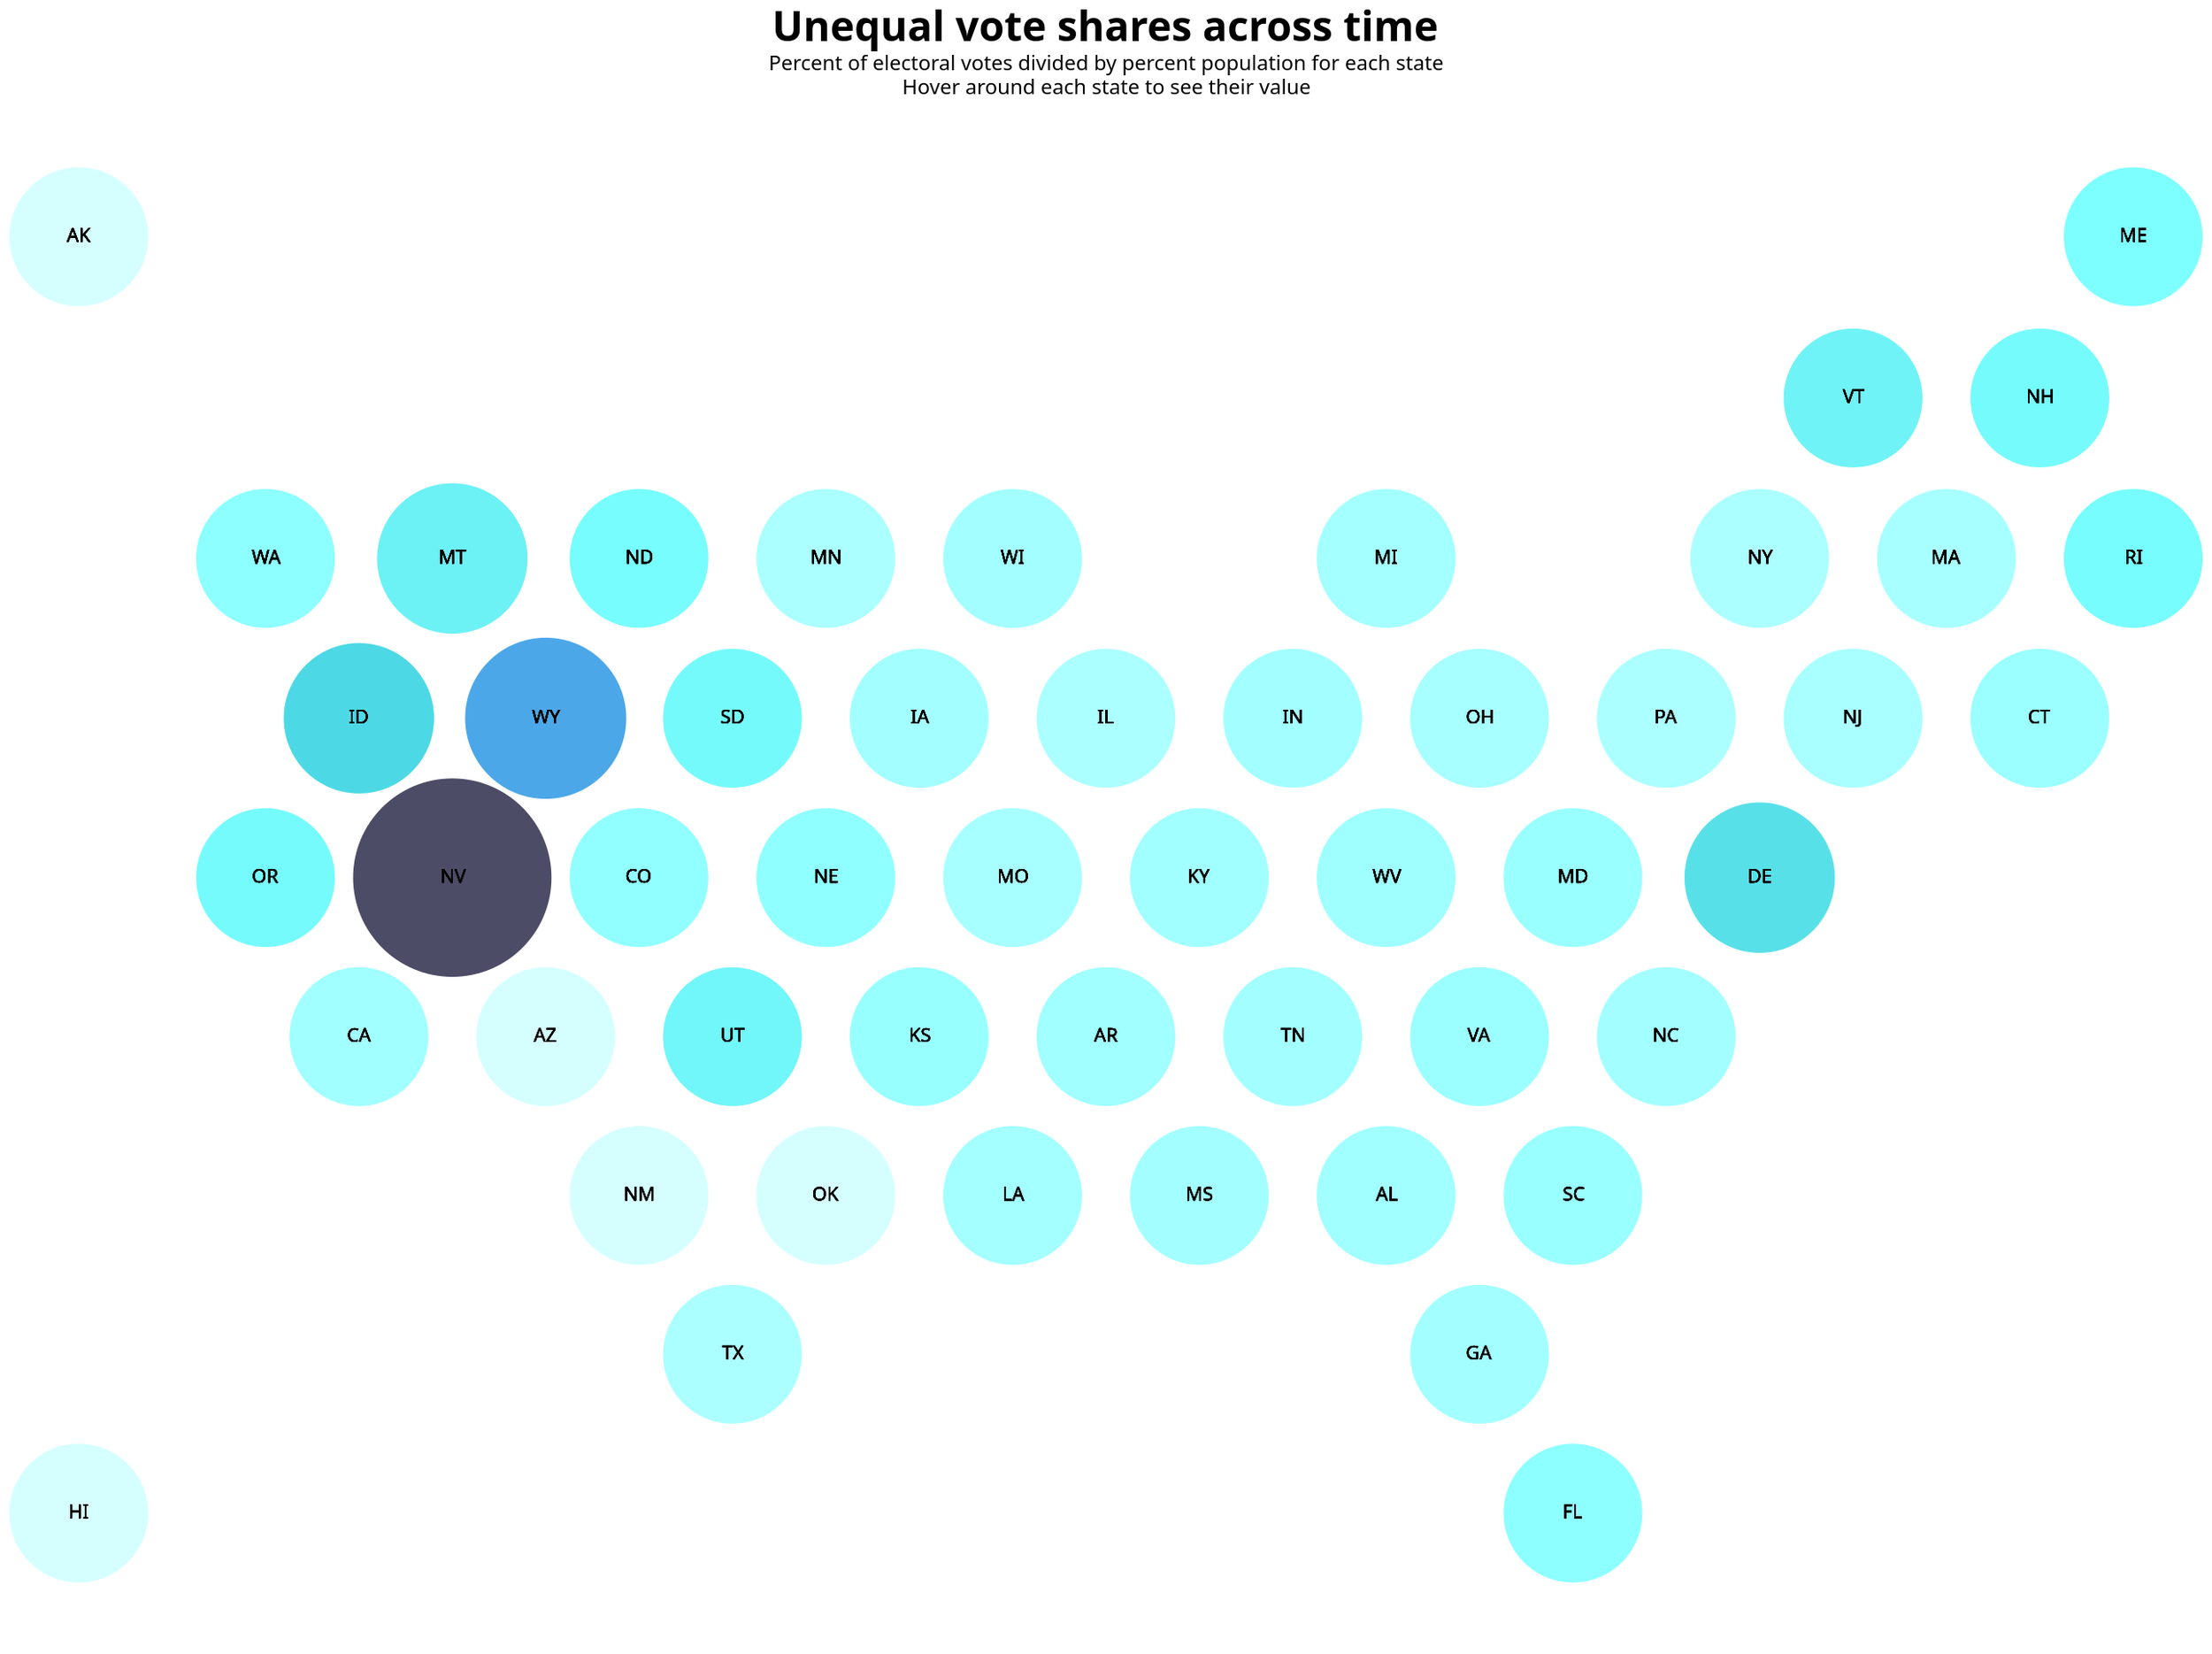 {
  "$schema": "https://vega.github.io/schema/vega/v5.json",
  "background": "white",
  "padding": 5,
  "width": 1200,
  "height": 900,
  "title": {
    "text": [
      "Unequal vote shares across time"
    ],
    "fontSize": 24,
    "subtitle": [
      "Percent of electoral votes divided by percent population for each state",
      "Hover around each state to see their value"
    ],
    "frame": "group"
  },
  "style": "cell",
  "data": [
    {
      "name": "Choose_store",
      "values": [
        {
          "unit": "layer_0",
          "fields": [
            {
              "type": "E",
              "field": "year"
            }
          ],
          "values": [
            1900
          ]
        }
      ]
    },
    {
      "name": "data-d8bdb51ec45351b155af748a57fe92d6",
      "values": [
        {
          "State": "Alabama",
          "state_code": "AL",
          "year": 1900,
          "electoral votes": 11,
          "population": 1828697,
          "Electoral votes per 100K": 0.602,
          "%-electoral-votes": 2.460850111856823,
          "%-population": 2.408190785596659,
          "votes-population": 1.02,
          "State_Abbr": "AL",
          "centroid_lon": 15.000000000000002,
          "centroid_lat": 0.6499999999985311
        },
        {
          "State": "Alabama",
          "state_code": "AL",
          "year": 1920,
          "electoral votes": 12,
          "population": 2348174,
          "Electoral votes per 100K": 0.511,
          "%-electoral-votes": 2.2598870056497176,
          "%-population": 2.223566047976852,
          "votes-population": 1.02,
          "State_Abbr": "AL",
          "centroid_lon": 15.000000000000002,
          "centroid_lat": 0.6499999999985311
        },
        {
          "State": "Alabama",
          "state_code": "AL",
          "year": 1940,
          "electoral votes": 11,
          "population": 2832961,
          "Electoral votes per 100K": 0.388,
          "%-electoral-votes": 2.0715630885122414,
          "%-population": 2.149415198515452,
          "votes-population": 0.96,
          "State_Abbr": "AL",
          "centroid_lon": 15.000000000000002,
          "centroid_lat": 0.6499999999985311
        },
        {
          "State": "Alabama",
          "state_code": "AL",
          "year": 1960,
          "electoral votes": 11,
          "population": 3266740,
          "Electoral votes per 100K": 0.337,
          "%-electoral-votes": 2.0484171322160147,
          "%-population": 1.8294994894662928,
          "votes-population": 1.12,
          "State_Abbr": "AL",
          "centroid_lon": 15.000000000000002,
          "centroid_lat": 0.6499999999985311
        },
        {
          "State": "Alabama",
          "state_code": "AL",
          "year": 1980,
          "electoral votes": 9,
          "population": 3894025,
          "Electoral votes per 100K": 0.231,
          "%-electoral-votes": 1.6822429906542056,
          "%-population": 1.7235250187281657,
          "votes-population": 0.98,
          "State_Abbr": "AL",
          "centroid_lon": 15.000000000000002,
          "centroid_lat": 0.6499999999985311
        },
        {
          "State": "Alabama",
          "state_code": "AL",
          "year": 2000,
          "electoral votes": 9,
          "population": 4447100,
          "Electoral votes per 100K": 0.202,
          "%-electoral-votes": 1.6822429906542056,
          "%-population": 1.5834439817230879,
          "votes-population": 1.06,
          "State_Abbr": "AL",
          "centroid_lon": 15.000000000000002,
          "centroid_lat": 0.6499999999985311
        },
        {
          "State": "Alabama",
          "state_code": "AL",
          "year": 2020,
          "electoral votes": 9,
          "population": 4779736,
          "Electoral votes per 100K": 0.188,
          "%-electoral-votes": 1.6822429906542056,
          "%-population": 1.5511380619468218,
          "votes-population": 1.08,
          "State_Abbr": "AL",
          "centroid_lon": 15.000000000000002,
          "centroid_lat": 0.6499999999985311
        },
        {
          "State": "Alaska",
          "state_code": "AK",
          "year": 1900,
          "electoral votes": 0,
          "population": 63592,
          "Electoral votes per 100K": 0,
          "%-electoral-votes": 0,
          "%-population": 0.08374359909687759,
          "votes-population": 0,
          "State_Abbr": "AK",
          "centroid_lon": 1.0000000000000002,
          "centroid_lat": 10.849999999921225
        },
        {
          "State": "Alaska",
          "state_code": "AK",
          "year": 1920,
          "electoral votes": 0,
          "population": 55036,
          "Electoral votes per 100K": 0,
          "%-electoral-votes": 0,
          "%-population": 0.0521154654708101,
          "votes-population": 0,
          "State_Abbr": "AK",
          "centroid_lon": 1.0000000000000002,
          "centroid_lat": 10.849999999921225
        },
        {
          "State": "Alaska",
          "state_code": "AK",
          "year": 1940,
          "electoral votes": 0,
          "population": 72524,
          "Electoral votes per 100K": 0,
          "%-electoral-votes": 0,
          "%-population": 0.05502517961141529,
          "votes-population": 0,
          "State_Abbr": "AK",
          "centroid_lon": 1.0000000000000002,
          "centroid_lat": 10.849999999921225
        },
        {
          "State": "Alaska",
          "state_code": "AK",
          "year": 1960,
          "electoral votes": 3,
          "population": 226167,
          "Electoral votes per 100K": 1.326,
          "%-electoral-votes": 0.5586592178770949,
          "%-population": 0.12666218034925433,
          "votes-population": 4.41,
          "State_Abbr": "AK",
          "centroid_lon": 1.0000000000000002,
          "centroid_lat": 10.849999999921225
        },
        {
          "State": "Alaska",
          "state_code": "AK",
          "year": 1980,
          "electoral votes": 3,
          "population": 401851,
          "Electoral votes per 100K": 0.747,
          "%-electoral-votes": 0.5607476635514018,
          "%-population": 0.1778623024507886,
          "votes-population": 3.15,
          "State_Abbr": "AK",
          "centroid_lon": 1.0000000000000002,
          "centroid_lat": 10.849999999921225
        },
        {
          "State": "Alaska",
          "state_code": "AK",
          "year": 2000,
          "electoral votes": 3,
          "population": 626932,
          "Electoral votes per 100K": 0.479,
          "%-electoral-votes": 0.5607476635514018,
          "%-population": 0.22322675504252634,
          "votes-population": 2.51,
          "State_Abbr": "AK",
          "centroid_lon": 1.0000000000000002,
          "centroid_lat": 10.849999999921225
        },
        {
          "State": "Alaska",
          "state_code": "AK",
          "year": 2020,
          "electoral votes": 3,
          "population": 710231,
          "Electoral votes per 100K": 0.422,
          "%-electoral-votes": 0.5607476635514018,
          "%-population": 0.23048685887140066,
          "votes-population": 2.43,
          "State_Abbr": "AK",
          "centroid_lon": 1.0000000000000002,
          "centroid_lat": 10.849999999921225
        },
        {
          "State": "Arizona",
          "state_code": "AZ",
          "year": 1900,
          "electoral votes": 0,
          "population": 122931,
          "Electoral votes per 100K": 0,
          "%-electoral-votes": 0,
          "%-population": 0.16188646969081424,
          "votes-population": 0,
          "State_Abbr": "AZ",
          "centroid_lon": 5.999999999999999,
          "centroid_lat": 2.349999999985355
        },
        {
          "State": "Arizona",
          "state_code": "AZ",
          "year": 1920,
          "electoral votes": 3,
          "population": 334162,
          "Electoral votes per 100K": 0.898,
          "%-electoral-votes": 0.5649717514124294,
          "%-population": 0.31642939480806825,
          "votes-population": 1.79,
          "State_Abbr": "AZ",
          "centroid_lon": 5.999999999999999,
          "centroid_lat": 2.349999999985355
        },
        {
          "State": "Arizona",
          "state_code": "AZ",
          "year": 1940,
          "electoral votes": 3,
          "population": 499261,
          "Electoral votes per 100K": 0.601,
          "%-electoral-votes": 0.5649717514124294,
          "%-population": 0.37879772486314606,
          "votes-population": 1.49,
          "State_Abbr": "AZ",
          "centroid_lon": 5.999999999999999,
          "centroid_lat": 2.349999999985355
        },
        {
          "State": "Arizona",
          "state_code": "AZ",
          "year": 1960,
          "electoral votes": 4,
          "population": 1302161,
          "Electoral votes per 100K": 0.307,
          "%-electoral-votes": 0.74487895716946,
          "%-population": 0.7292600221330493,
          "votes-population": 1.02,
          "State_Abbr": "AZ",
          "centroid_lon": 5.999999999999999,
          "centroid_lat": 2.349999999985355
        },
        {
          "State": "Arizona",
          "state_code": "AZ",
          "year": 1980,
          "electoral votes": 6,
          "population": 2716546,
          "Electoral votes per 100K": 0.221,
          "%-electoral-votes": 1.1214953271028036,
          "%-population": 1.202363876843606,
          "votes-population": 0.93,
          "State_Abbr": "AZ",
          "centroid_lon": 5.999999999999999,
          "centroid_lat": 2.349999999985355
        },
        {
          "State": "Arizona",
          "state_code": "AZ",
          "year": 2000,
          "electoral votes": 8,
          "population": 5130632,
          "Electoral votes per 100K": 0.156,
          "%-electoral-votes": 1.4953271028037385,
          "%-population": 1.82682385438508,
          "votes-population": 0.82,
          "State_Abbr": "AZ",
          "centroid_lon": 5.999999999999999,
          "centroid_lat": 2.349999999985355
        },
        {
          "State": "Arizona",
          "state_code": "AZ",
          "year": 2020,
          "electoral votes": 11,
          "population": 6392017,
          "Electoral votes per 100K": 0.172,
          "%-electoral-votes": 2.0560747663551404,
          "%-population": 2.074361609367366,
          "votes-population": 0.99,
          "State_Abbr": "AZ",
          "centroid_lon": 5.999999999999999,
          "centroid_lat": 2.349999999985355
        },
        {
          "State": "Arkansas",
          "state_code": "AR",
          "year": 1900,
          "electoral votes": 8,
          "population": 1311564,
          "Electoral votes per 100K": 0.61,
          "%-electoral-votes": 1.7897091722595078,
          "%-population": 1.7271840767061448,
          "votes-population": 1.04,
          "State_Abbr": "AR",
          "centroid_lon": 11.999999999999998,
          "centroid_lat": 2.349999999985355
        },
        {
          "State": "Arkansas",
          "state_code": "AR",
          "year": 1920,
          "electoral votes": 9,
          "population": 1752204,
          "Electoral votes per 100K": 0.514,
          "%-electoral-votes": 1.694915254237288,
          "%-population": 1.6592217286833226,
          "votes-population": 1.02,
          "State_Abbr": "AR",
          "centroid_lon": 11.999999999999998,
          "centroid_lat": 2.349999999985355
        },
        {
          "State": "Arkansas",
          "state_code": "AR",
          "year": 1940,
          "electoral votes": 9,
          "population": 1949387,
          "Electoral votes per 100K": 0.462,
          "%-electoral-votes": 1.694915254237288,
          "%-population": 1.479032731332497,
          "votes-population": 1.15,
          "State_Abbr": "AR",
          "centroid_lon": 11.999999999999998,
          "centroid_lat": 2.349999999985355
        },
        {
          "State": "Arkansas",
          "state_code": "AR",
          "year": 1960,
          "electoral votes": 8,
          "population": 1786272,
          "Electoral votes per 100K": 0.448,
          "%-electoral-votes": 1.48975791433892,
          "%-population": 1.0003807196311718,
          "votes-population": 1.49,
          "State_Abbr": "AR",
          "centroid_lon": 11.999999999999998,
          "centroid_lat": 2.349999999985355
        },
        {
          "State": "Arkansas",
          "state_code": "AR",
          "year": 1980,
          "electoral votes": 6,
          "population": 2286357,
          "Electoral votes per 100K": 0.262,
          "%-electoral-votes": 1.1214953271028036,
          "%-population": 1.0119589605213815,
          "votes-population": 1.11,
          "State_Abbr": "AR",
          "centroid_lon": 11.999999999999998,
          "centroid_lat": 2.349999999985355
        },
        {
          "State": "Arkansas",
          "state_code": "AR",
          "year": 2000,
          "electoral votes": 6,
          "population": 2673400,
          "Electoral votes per 100K": 0.224,
          "%-electoral-votes": 1.1214953271028036,
          "%-population": 0.9518965484784472,
          "votes-population": 1.18,
          "State_Abbr": "AR",
          "centroid_lon": 11.999999999999998,
          "centroid_lat": 2.349999999985355
        },
        {
          "State": "Arkansas",
          "state_code": "AR",
          "year": 2020,
          "electoral votes": 6,
          "population": 2915918,
          "Electoral votes per 100K": 0.206,
          "%-electoral-votes": 1.1214953271028036,
          "%-population": 0.9462847729070921,
          "votes-population": 1.19,
          "State_Abbr": "AR",
          "centroid_lon": 11.999999999999998,
          "centroid_lat": 2.349999999985355
        },
        {
          "State": "California",
          "state_code": "CA",
          "year": 1900,
          "electoral votes": 9,
          "population": 1485053,
          "Electoral votes per 100K": 0.606,
          "%-electoral-votes": 2.013422818791946,
          "%-population": 1.955649815536787,
          "votes-population": 1.03,
          "State_Abbr": "CA",
          "centroid_lon": 4,
          "centroid_lat": 2.349999999985355
        },
        {
          "State": "California",
          "state_code": "CA",
          "year": 1920,
          "electoral votes": 13,
          "population": 3426861,
          "Electoral votes per 100K": 0.379,
          "%-electoral-votes": 2.4482109227871938,
          "%-population": 3.2450115582303543,
          "votes-population": 0.75,
          "State_Abbr": "CA",
          "centroid_lon": 4,
          "centroid_lat": 2.349999999985355
        },
        {
          "State": "California",
          "state_code": "CA",
          "year": 1940,
          "electoral votes": 22,
          "population": 6907387,
          "Electoral votes per 100K": 0.318,
          "%-electoral-votes": 4.143126177024483,
          "%-population": 5.240750790366706,
          "votes-population": 0.79,
          "State_Abbr": "CA",
          "centroid_lon": 4,
          "centroid_lat": 2.349999999985355
        },
        {
          "State": "California",
          "state_code": "CA",
          "year": 1960,
          "electoral votes": 32,
          "population": 15717204,
          "Electoral votes per 100K": 0.204,
          "%-electoral-votes": 5.95903165735568,
          "%-population": 8.802236080568878,
          "votes-population": 0.68,
          "State_Abbr": "CA",
          "centroid_lon": 4,
          "centroid_lat": 2.349999999985355
        },
        {
          "State": "California",
          "state_code": "CA",
          "year": 1980,
          "electoral votes": 45,
          "population": 23667764,
          "Electoral votes per 100K": 0.19,
          "%-electoral-votes": 8.411214953271028,
          "%-population": 10.47553197304943,
          "votes-population": 0.8,
          "State_Abbr": "CA",
          "centroid_lon": 4,
          "centroid_lat": 2.349999999985355
        },
        {
          "State": "California",
          "state_code": "CA",
          "year": 2000,
          "electoral votes": 54,
          "population": 33871648,
          "Electoral votes per 100K": 0.159,
          "%-electoral-votes": 10.093457943925234,
          "%-population": 12.060411768712838,
          "votes-population": 0.84,
          "State_Abbr": "CA",
          "centroid_lon": 4,
          "centroid_lat": 2.349999999985355
        },
        {
          "State": "California",
          "state_code": "CA",
          "year": 2020,
          "electoral votes": 55,
          "population": 37253956,
          "Electoral votes per 100K": 0.148,
          "%-electoral-votes": 10.2803738317757,
          "%-population": 12.08979514970956,
          "votes-population": 0.85,
          "State_Abbr": "CA",
          "centroid_lon": 4,
          "centroid_lat": 2.349999999985355
        },
        {
          "State": "Colorado",
          "state_code": "CO",
          "year": 1900,
          "electoral votes": 4,
          "population": 539700,
          "Electoral votes per 100K": 0.741,
          "%-electoral-votes": 0.8948545861297539,
          "%-population": 0.7107249407564605,
          "votes-population": 1.26,
          "State_Abbr": "CO",
          "centroid_lon": 6.999999999999998,
          "centroid_lat": 4.049999999972234
        },
        {
          "State": "Colorado",
          "state_code": "CO",
          "year": 1920,
          "electoral votes": 6,
          "population": 939629,
          "Electoral votes per 100K": 0.639,
          "%-electoral-votes": 1.1299435028248588,
          "%-population": 0.889766747308522,
          "votes-population": 1.27,
          "State_Abbr": "CO",
          "centroid_lon": 6.999999999999998,
          "centroid_lat": 4.049999999972234
        },
        {
          "State": "Colorado",
          "state_code": "CO",
          "year": 1940,
          "electoral votes": 6,
          "population": 1123296,
          "Electoral votes per 100K": 0.534,
          "%-electoral-votes": 1.1299435028248588,
          "%-population": 0.8522635838727088,
          "votes-population": 1.33,
          "State_Abbr": "CO",
          "centroid_lon": 6.999999999999998,
          "centroid_lat": 4.049999999972234
        },
        {
          "State": "Colorado",
          "state_code": "CO",
          "year": 1960,
          "electoral votes": 6,
          "population": 1753947,
          "Electoral votes per 100K": 0.342,
          "%-electoral-votes": 1.1173184357541899,
          "%-population": 0.9822774818476327,
          "votes-population": 1.14,
          "State_Abbr": "CO",
          "centroid_lon": 6.999999999999998,
          "centroid_lat": 4.049999999972234
        },
        {
          "State": "Colorado",
          "state_code": "CO",
          "year": 1980,
          "electoral votes": 7,
          "population": 2889735,
          "Electoral votes per 100K": 0.242,
          "%-electoral-votes": 1.3084112149532712,
          "%-population": 1.2790186426626526,
          "votes-population": 1.02,
          "State_Abbr": "CO",
          "centroid_lon": 6.999999999999998,
          "centroid_lat": 4.049999999972234
        },
        {
          "State": "Colorado",
          "state_code": "CO",
          "year": 2000,
          "electoral votes": 8,
          "population": 4301261,
          "Electoral votes per 100K": 0.186,
          "%-electoral-votes": 1.4953271028037385,
          "%-population": 1.5315162340109802,
          "votes-population": 0.98,
          "State_Abbr": "CO",
          "centroid_lon": 6.999999999999998,
          "centroid_lat": 4.049999999972234
        },
        {
          "State": "Colorado",
          "state_code": "CO",
          "year": 2020,
          "electoral votes": 9,
          "population": 5029196,
          "Electoral votes per 100K": 0.179,
          "%-electoral-votes": 1.6822429906542056,
          "%-population": 1.6320937676454743,
          "votes-population": 1.03,
          "State_Abbr": "CO",
          "centroid_lon": 6.999999999999998,
          "centroid_lat": 4.049999999972234
        },
        {
          "State": "Connecticut",
          "state_code": "CT",
          "year": 1900,
          "electoral votes": 6,
          "population": 908420,
          "Electoral votes per 100K": 0.66,
          "%-electoral-votes": 1.342281879194631,
          "%-population": 1.19628821693901,
          "votes-population": 1.12,
          "State_Abbr": "CT",
          "centroid_lon": 21.999999999999996,
          "centroid_lat": 5.749999999959213
        },
        {
          "State": "Connecticut",
          "state_code": "CT",
          "year": 1920,
          "electoral votes": 7,
          "population": 1380631,
          "Electoral votes per 100K": 0.507,
          "%-electoral-votes": 1.3182674199623352,
          "%-population": 1.3073665820268554,
          "votes-population": 1.01,
          "State_Abbr": "CT",
          "centroid_lon": 21.999999999999996,
          "centroid_lat": 5.749999999959213
        },
        {
          "State": "Connecticut",
          "state_code": "CT",
          "year": 1940,
          "electoral votes": 8,
          "population": 1709242,
          "Electoral votes per 100K": 0.468,
          "%-electoral-votes": 1.5065913370998116,
          "%-population": 1.296830677422297,
          "votes-population": 1.16,
          "State_Abbr": "CT",
          "centroid_lon": 21.999999999999996,
          "centroid_lat": 5.749999999959213
        },
        {
          "State": "Connecticut",
          "state_code": "CT",
          "year": 1960,
          "electoral votes": 8,
          "population": 2535234,
          "Electoral votes per 100K": 0.316,
          "%-electoral-votes": 1.48975791433892,
          "%-population": 1.419828118759861,
          "votes-population": 1.05,
          "State_Abbr": "CT",
          "centroid_lon": 21.999999999999996,
          "centroid_lat": 5.749999999959213
        },
        {
          "State": "Connecticut",
          "state_code": "CT",
          "year": 1980,
          "electoral votes": 8,
          "population": 3107564,
          "Electoral votes per 100K": 0.257,
          "%-electoral-votes": 1.4953271028037385,
          "%-population": 1.3754314112772705,
          "votes-population": 1.09,
          "State_Abbr": "CT",
          "centroid_lon": 21.999999999999996,
          "centroid_lat": 5.749999999959213
        },
        {
          "State": "Connecticut",
          "state_code": "CT",
          "year": 2000,
          "electoral votes": 8,
          "population": 3405565,
          "Electoral votes per 100K": 0.235,
          "%-electoral-votes": 1.4953271028037385,
          "%-population": 1.2125927916207837,
          "votes-population": 1.23,
          "State_Abbr": "CT",
          "centroid_lon": 21.999999999999996,
          "centroid_lat": 5.749999999959213
        },
        {
          "State": "Connecticut",
          "state_code": "CT",
          "year": 2020,
          "electoral votes": 7,
          "population": 3574097,
          "Electoral votes per 100K": 0.196,
          "%-electoral-votes": 1.3084112149532712,
          "%-population": 1.1598795192433118,
          "votes-population": 1.13,
          "State_Abbr": "CT",
          "centroid_lon": 21.999999999999996,
          "centroid_lat": 5.749999999959213
        },
        {
          "State": "Delaware",
          "state_code": "DE",
          "year": 1900,
          "electoral votes": 3,
          "population": 184735,
          "Electoral votes per 100K": 1.624,
          "%-electoral-votes": 0.6711409395973155,
          "%-population": 0.24327547142976602,
          "votes-population": 2.76,
          "State_Abbr": "DE",
          "centroid_lon": 18.999999999999996,
          "centroid_lat": 4.049999999972233
        },
        {
          "State": "Delaware",
          "state_code": "DE",
          "year": 1920,
          "electoral votes": 3,
          "population": 223003,
          "Electoral votes per 100K": 1.345,
          "%-electoral-votes": 0.5649717514124294,
          "%-population": 0.2111691464929694,
          "votes-population": 2.68,
          "State_Abbr": "DE",
          "centroid_lon": 18.999999999999996,
          "centroid_lat": 4.049999999972233
        },
        {
          "State": "Delaware",
          "state_code": "DE",
          "year": 1940,
          "electoral votes": 3,
          "population": 266505,
          "Electoral votes per 100K": 1.126,
          "%-electoral-votes": 0.5649717514124294,
          "%-population": 0.2022018296335038,
          "votes-population": 2.79,
          "State_Abbr": "DE",
          "centroid_lon": 18.999999999999996,
          "centroid_lat": 4.049999999972233
        },
        {
          "State": "Delaware",
          "state_code": "DE",
          "year": 1960,
          "electoral votes": 3,
          "population": 446292,
          "Electoral votes per 100K": 0.672,
          "%-electoral-votes": 0.5586592178770949,
          "%-population": 0.24994060933924675,
          "votes-population": 2.24,
          "State_Abbr": "DE",
          "centroid_lon": 18.999999999999996,
          "centroid_lat": 4.049999999972233
        },
        {
          "State": "Delaware",
          "state_code": "DE",
          "year": 1980,
          "electoral votes": 3,
          "population": 594338,
          "Electoral votes per 100K": 0.505,
          "%-electoral-votes": 0.5607476635514018,
          "%-population": 0.263058509532132,
          "votes-population": 2.13,
          "State_Abbr": "DE",
          "centroid_lon": 18.999999999999996,
          "centroid_lat": 4.049999999972233
        },
        {
          "State": "Delaware",
          "state_code": "DE",
          "year": 2000,
          "electoral votes": 3,
          "population": 783600,
          "Electoral votes per 100K": 0.383,
          "%-electoral-votes": 0.5607476635514018,
          "%-population": 0.2790102997634889,
          "votes-population": 2.01,
          "State_Abbr": "DE",
          "centroid_lon": 18.999999999999996,
          "centroid_lat": 4.049999999972233
        },
        {
          "State": "Delaware",
          "state_code": "DE",
          "year": 2020,
          "electoral votes": 3,
          "population": 897934,
          "Electoral votes per 100K": 0.334,
          "%-electoral-votes": 0.5607476635514018,
          "%-population": 0.29140094861225757,
          "votes-population": 1.92,
          "State_Abbr": "DE",
          "centroid_lon": 18.999999999999996,
          "centroid_lat": 4.049999999972233
        },
        {
          "State": "Florida",
          "state_code": "FL",
          "year": 1900,
          "electoral votes": 4,
          "population": 528542,
          "Electoral votes per 100K": 0.757,
          "%-electoral-votes": 0.8948545861297539,
          "%-population": 0.6960310943807692,
          "votes-population": 1.29,
          "State_Abbr": "FL",
          "centroid_lon": 17,
          "centroid_lat": -2.74999999997514
        },
        {
          "State": "Florida",
          "state_code": "FL",
          "year": 1920,
          "electoral votes": 6,
          "population": 968470,
          "Electoral votes per 100K": 0.62,
          "%-electoral-votes": 1.1299435028248588,
          "%-population": 0.9170772738664776,
          "votes-population": 1.23,
          "State_Abbr": "FL",
          "centroid_lon": 17,
          "centroid_lat": -2.74999999997514
        },
        {
          "State": "Florida",
          "state_code": "FL",
          "year": 1940,
          "electoral votes": 7,
          "population": 1897414,
          "Electoral votes per 100K": 0.369,
          "%-electoral-votes": 1.3182674199623352,
          "%-population": 1.4395999413602933,
          "votes-population": 0.92,
          "State_Abbr": "FL",
          "centroid_lon": 17,
          "centroid_lat": -2.74999999997514
        },
        {
          "State": "Florida",
          "state_code": "FL",
          "year": 1960,
          "electoral votes": 10,
          "population": 4951560,
          "Electoral votes per 100K": 0.202,
          "%-electoral-votes": 1.86219739292365,
          "%-population": 2.7730632043143064,
          "votes-population": 0.67,
          "State_Abbr": "FL",
          "centroid_lon": 17,
          "centroid_lat": -2.74999999997514
        },
        {
          "State": "Florida",
          "state_code": "FL",
          "year": 1980,
          "electoral votes": 17,
          "population": 9746961,
          "Electoral votes per 100K": 0.174,
          "%-electoral-votes": 3.177570093457944,
          "%-population": 4.314078913224157,
          "votes-population": 0.74,
          "State_Abbr": "FL",
          "centroid_lon": 17,
          "centroid_lat": -2.74999999997514
        },
        {
          "State": "Florida",
          "state_code": "FL",
          "year": 2000,
          "electoral votes": 25,
          "population": 15982378,
          "Electoral votes per 100K": 0.156,
          "%-electoral-votes": 4.672897196261682,
          "%-population": 5.69071985287569,
          "votes-population": 0.82,
          "State_Abbr": "FL",
          "centroid_lon": 17,
          "centroid_lat": -2.74999999997514
        },
        {
          "State": "Florida",
          "state_code": "FL",
          "year": 2020,
          "electoral votes": 29,
          "population": 18801310,
          "Electoral votes per 100K": 0.154,
          "%-electoral-votes": 5.420560747663552,
          "%-population": 6.1014724569435215,
          "votes-population": 0.89,
          "State_Abbr": "FL",
          "centroid_lon": 17,
          "centroid_lat": -2.74999999997514
        },
        {
          "State": "Georgia",
          "state_code": "GA",
          "year": 1900,
          "electoral votes": 13,
          "population": 2216331,
          "Electoral votes per 100K": 0.587,
          "%-electoral-votes": 2.9082774049217,
          "%-population": 2.9186616984838,
          "votes-population": 1,
          "State_Abbr": "GA",
          "centroid_lon": 16,
          "centroid_lat": -1.049999999988285
        },
        {
          "State": "Georgia",
          "state_code": "GA",
          "year": 1920,
          "electoral votes": 14,
          "population": 2895832,
          "Electoral votes per 100K": 0.483,
          "%-electoral-votes": 2.6365348399246704,
          "%-population": 2.7421620867299032,
          "votes-population": 0.96,
          "State_Abbr": "GA",
          "centroid_lon": 16,
          "centroid_lat": -1.049999999988285
        },
        {
          "State": "Georgia",
          "state_code": "GA",
          "year": 1940,
          "electoral votes": 12,
          "population": 3123723,
          "Electoral votes per 100K": 0.384,
          "%-electoral-votes": 2.2598870056497176,
          "%-population": 2.3700212223720283,
          "votes-population": 0.95,
          "State_Abbr": "GA",
          "centroid_lon": 16,
          "centroid_lat": -1.049999999988285
        },
        {
          "State": "Georgia",
          "state_code": "GA",
          "year": 1960,
          "electoral votes": 12,
          "population": 3943116,
          "Electoral votes per 100K": 0.304,
          "%-electoral-votes": 2.2346368715083798,
          "%-population": 2.2082959491439085,
          "votes-population": 1.01,
          "State_Abbr": "GA",
          "centroid_lon": 16,
          "centroid_lat": -1.049999999988285
        },
        {
          "State": "Georgia",
          "state_code": "GA",
          "year": 1980,
          "electoral votes": 12,
          "population": 5462982,
          "Electoral votes per 100K": 0.22,
          "%-electoral-votes": 2.2429906542056073,
          "%-population": 2.4179572945375627,
          "votes-population": 0.93,
          "State_Abbr": "GA",
          "centroid_lon": 16,
          "centroid_lat": -1.049999999988285
        },
        {
          "State": "Georgia",
          "state_code": "GA",
          "year": 2000,
          "electoral votes": 13,
          "population": 8186453,
          "Electoral votes per 100K": 0.159,
          "%-electoral-votes": 2.4299065420560746,
          "%-population": 2.9148860458521098,
          "votes-population": 0.83,
          "State_Abbr": "GA",
          "centroid_lon": 16,
          "centroid_lat": -1.049999999988285
        },
        {
          "State": "Georgia",
          "state_code": "GA",
          "year": 2020,
          "electoral votes": 16,
          "population": 9687653,
          "Electoral votes per 100K": 0.165,
          "%-electoral-votes": 2.990654205607477,
          "%-population": 3.1438739083567193,
          "votes-population": 0.95,
          "State_Abbr": "GA",
          "centroid_lon": 16,
          "centroid_lat": -1.049999999988285
        },
        {
          "State": "Hawaii",
          "state_code": "HI",
          "year": 1900,
          "electoral votes": 0,
          "population": 154001,
          "Electoral votes per 100K": 0,
          "%-electoral-votes": 0,
          "%-population": 0.20280220789593417,
          "votes-population": 0,
          "State_Abbr": "HI",
          "centroid_lon": 0.9999999999999999,
          "centroid_lat": -2.749999999975139
        },
        {
          "State": "Hawaii",
          "state_code": "HI",
          "year": 1920,
          "electoral votes": 0,
          "population": 225881,
          "Electoral votes per 100K": 0,
          "%-electoral-votes": 0,
          "%-population": 0.21389442285071691,
          "votes-population": 0,
          "State_Abbr": "HI",
          "centroid_lon": 0.9999999999999999,
          "centroid_lat": -2.749999999975139
        },
        {
          "State": "Hawaii",
          "state_code": "HI",
          "year": 1940,
          "electoral votes": 0,
          "population": 722770,
          "Electoral votes per 100K": 0,
          "%-electoral-votes": 0,
          "%-population": 0.5483777655361346,
          "votes-population": 0,
          "State_Abbr": "HI",
          "centroid_lon": 0.9999999999999999,
          "centroid_lat": -2.749999999975139
        },
        {
          "State": "Hawaii",
          "state_code": "HI",
          "year": 1960,
          "electoral votes": 3,
          "population": 632772,
          "Electoral votes per 100K": 0.474,
          "%-electoral-votes": 0.5586592178770949,
          "%-population": 0.3543765500004791,
          "votes-population": 1.58,
          "State_Abbr": "HI",
          "centroid_lon": 0.9999999999999999,
          "centroid_lat": -2.749999999975139
        },
        {
          "State": "Hawaii",
          "state_code": "HI",
          "year": 1980,
          "electoral votes": 4,
          "population": 964691,
          "Electoral votes per 100K": 0.415,
          "%-electoral-votes": 0.7476635514018692,
          "%-population": 0.42697955812864397,
          "votes-population": 1.75,
          "State_Abbr": "HI",
          "centroid_lon": 0.9999999999999999,
          "centroid_lat": -2.749999999975139
        },
        {
          "State": "Hawaii",
          "state_code": "HI",
          "year": 2000,
          "electoral votes": 4,
          "population": 1211537,
          "Electoral votes per 100K": 0.33,
          "%-electoral-votes": 0.7476635514018692,
          "%-population": 0.43138246751474996,
          "votes-population": 1.73,
          "State_Abbr": "HI",
          "centroid_lon": 0.9999999999999999,
          "centroid_lat": -2.749999999975139
        },
        {
          "State": "Hawaii",
          "state_code": "HI",
          "year": 2020,
          "electoral votes": 4,
          "population": 1360301,
          "Electoral votes per 100K": 0.294,
          "%-electoral-votes": 0.7476635514018692,
          "%-population": 0.44145004176053315,
          "votes-population": 1.69,
          "State_Abbr": "HI",
          "centroid_lon": 0.9999999999999999,
          "centroid_lat": -2.749999999975139
        },
        {
          "State": "Idaho",
          "state_code": "ID",
          "year": 1900,
          "electoral votes": 3,
          "population": 161772,
          "Electoral votes per 100K": 1.854,
          "%-electoral-votes": 0.6711409395973155,
          "%-population": 0.2130357515583734,
          "votes-population": 3.15,
          "State_Abbr": "ID",
          "centroid_lon": 4,
          "centroid_lat": 5.749999999959213
        },
        {
          "State": "Idaho",
          "state_code": "ID",
          "year": 1920,
          "electoral votes": 4,
          "population": 431866,
          "Electoral votes per 100K": 0.926,
          "%-electoral-votes": 0.7532956685499058,
          "%-population": 0.40894864472376036,
          "votes-population": 1.84,
          "State_Abbr": "ID",
          "centroid_lon": 4,
          "centroid_lat": 5.749999999959213
        },
        {
          "State": "Idaho",
          "state_code": "ID",
          "year": 1940,
          "electoral votes": 4,
          "population": 524873,
          "Electoral votes per 100K": 0.762,
          "%-electoral-votes": 0.7532956685499058,
          "%-population": 0.3982299803952123,
          "votes-population": 1.89,
          "State_Abbr": "ID",
          "centroid_lon": 4,
          "centroid_lat": 5.749999999959213
        },
        {
          "State": "Idaho",
          "state_code": "ID",
          "year": 1960,
          "electoral votes": 4,
          "population": 667191,
          "Electoral votes per 100K": 0.6,
          "%-electoral-votes": 0.74487895716946,
          "%-population": 0.37365250796711874,
          "votes-population": 1.99,
          "State_Abbr": "ID",
          "centroid_lon": 4,
          "centroid_lat": 5.749999999959213
        },
        {
          "State": "Idaho",
          "state_code": "ID",
          "year": 1980,
          "electoral votes": 4,
          "population": 944127,
          "Electoral votes per 100K": 0.424,
          "%-electoral-votes": 0.7476635514018692,
          "%-population": 0.41787777565803164,
          "votes-population": 1.79,
          "State_Abbr": "ID",
          "centroid_lon": 4,
          "centroid_lat": 5.749999999959213
        },
        {
          "State": "Idaho",
          "state_code": "ID",
          "year": 2000,
          "electoral votes": 4,
          "population": 1293953,
          "Electoral votes per 100K": 0.309,
          "%-electoral-votes": 0.7476635514018692,
          "%-population": 0.46072768556644433,
          "votes-population": 1.62,
          "State_Abbr": "ID",
          "centroid_lon": 4,
          "centroid_lat": 5.749999999959213
        },
        {
          "State": "Idaho",
          "state_code": "ID",
          "year": 2020,
          "electoral votes": 4,
          "population": 1567582,
          "Electoral votes per 100K": 0.255,
          "%-electoral-votes": 0.7476635514018692,
          "%-population": 0.508717658344043,
          "votes-population": 1.47,
          "State_Abbr": "ID",
          "centroid_lon": 4,
          "centroid_lat": 5.749999999959213
        },
        {
          "State": "Illinois",
          "state_code": "IL",
          "year": 1900,
          "electoral votes": 24,
          "population": 4821550,
          "Electoral votes per 100K": 0.498,
          "%-electoral-votes": 5.369127516778524,
          "%-population": 6.349445688538655,
          "votes-population": 0.85,
          "State_Abbr": "IL",
          "centroid_lon": 12,
          "centroid_lat": 5.749999999959212
        },
        {
          "State": "Illinois",
          "state_code": "IL",
          "year": 1920,
          "electoral votes": 29,
          "population": 6485280,
          "Electoral votes per 100K": 0.447,
          "%-electoral-votes": 5.4613935969868175,
          "%-population": 6.141132820490866,
          "votes-population": 0.89,
          "State_Abbr": "IL",
          "centroid_lon": 12,
          "centroid_lat": 5.749999999959212
        },
        {
          "State": "Illinois",
          "state_code": "IL",
          "year": 1940,
          "electoral votes": 29,
          "population": 7897241,
          "Electoral votes per 100K": 0.367,
          "%-electoral-votes": 5.4613935969868175,
          "%-population": 5.99176968258277,
          "votes-population": 0.91,
          "State_Abbr": "IL",
          "centroid_lon": 12,
          "centroid_lat": 5.749999999959212
        },
        {
          "State": "Illinois",
          "state_code": "IL",
          "year": 1960,
          "electoral votes": 27,
          "population": 10081158,
          "Electoral votes per 100K": 0.268,
          "%-electoral-votes": 5.027932960893855,
          "%-population": 5.645834506030181,
          "votes-population": 0.89,
          "State_Abbr": "IL",
          "centroid_lon": 12,
          "centroid_lat": 5.749999999959212
        },
        {
          "State": "Illinois",
          "state_code": "IL",
          "year": 1980,
          "electoral votes": 26,
          "population": 11427409,
          "Electoral votes per 100K": 0.228,
          "%-electoral-votes": 4.859813084112149,
          "%-population": 5.057857951795227,
          "votes-population": 0.96,
          "State_Abbr": "IL",
          "centroid_lon": 12,
          "centroid_lat": 5.749999999959212
        },
        {
          "State": "Illinois",
          "state_code": "IL",
          "year": 2000,
          "electoral votes": 22,
          "population": 12419293,
          "Electoral votes per 100K": 0.177,
          "%-electoral-votes": 4.112149532710281,
          "%-population": 4.422040151583205,
          "votes-population": 0.93,
          "State_Abbr": "IL",
          "centroid_lon": 12,
          "centroid_lat": 5.749999999959212
        },
        {
          "State": "Illinois",
          "state_code": "IL",
          "year": 2020,
          "electoral votes": 20,
          "population": 12830632,
          "Electoral votes per 100K": 0.156,
          "%-electoral-votes": 3.7383177570093453,
          "%-population": 4.163845378496401,
          "votes-population": 0.9,
          "State_Abbr": "IL",
          "centroid_lon": 12,
          "centroid_lat": 5.749999999959212
        },
        {
          "State": "Indiana",
          "state_code": "IN",
          "year": 1900,
          "electoral votes": 15,
          "population": 2516462,
          "Electoral votes per 100K": 0.596,
          "%-electoral-votes": 3.3557046979865772,
          "%-population": 3.313900881722965,
          "votes-population": 1.01,
          "State_Abbr": "IN",
          "centroid_lon": 13.999999999999998,
          "centroid_lat": 5.749999999959213
        },
        {
          "State": "Indiana",
          "state_code": "IN",
          "year": 1920,
          "electoral votes": 15,
          "population": 2930390,
          "Electoral votes per 100K": 0.512,
          "%-electoral-votes": 2.824858757062147,
          "%-population": 2.7748862355732102,
          "votes-population": 1.02,
          "State_Abbr": "IN",
          "centroid_lon": 13.999999999999998,
          "centroid_lat": 5.749999999959213
        },
        {
          "State": "Indiana",
          "state_code": "IN",
          "year": 1940,
          "electoral votes": 14,
          "population": 3427796,
          "Electoral votes per 100K": 0.408,
          "%-electoral-votes": 2.6365348399246704,
          "%-population": 2.6007265259954067,
          "votes-population": 1.01,
          "State_Abbr": "IN",
          "centroid_lon": 13.999999999999998,
          "centroid_lat": 5.749999999959213
        },
        {
          "State": "Indiana",
          "state_code": "IN",
          "year": 1960,
          "electoral votes": 13,
          "population": 4662498,
          "Electoral votes per 100K": 0.279,
          "%-electoral-votes": 2.4208566108007448,
          "%-population": 2.6111774156001433,
          "votes-population": 0.93,
          "State_Abbr": "IN",
          "centroid_lon": 13.999999999999998,
          "centroid_lat": 5.749999999959213
        },
        {
          "State": "Indiana",
          "state_code": "IN",
          "year": 1980,
          "electoral votes": 13,
          "population": 5490210,
          "Electoral votes per 100K": 0.237,
          "%-electoral-votes": 2.4299065420560746,
          "%-population": 2.430008613984646,
          "votes-population": 1,
          "State_Abbr": "IN",
          "centroid_lon": 13.999999999999998,
          "centroid_lat": 5.749999999959213
        },
        {
          "State": "Indiana",
          "state_code": "IN",
          "year": 2000,
          "electoral votes": 12,
          "population": 6080485,
          "Electoral votes per 100K": 0.197,
          "%-electoral-votes": 2.2429906542056073,
          "%-population": 2.165030554565337,
          "votes-population": 1.04,
          "State_Abbr": "IN",
          "centroid_lon": 13.999999999999998,
          "centroid_lat": 5.749999999959213
        },
        {
          "State": "Indiana",
          "state_code": "IN",
          "year": 2020,
          "electoral votes": 11,
          "population": 6483802,
          "Electoral votes per 100K": 0.17,
          "%-electoral-votes": 2.0560747663551404,
          "%-population": 2.104148025817101,
          "votes-population": 0.98,
          "State_Abbr": "IN",
          "centroid_lon": 13.999999999999998,
          "centroid_lat": 5.749999999959213
        },
        {
          "State": "Iowa",
          "state_code": "IA",
          "year": 1900,
          "electoral votes": 13,
          "population": 2231853,
          "Electoral votes per 100K": 0.582,
          "%-electoral-votes": 2.9082774049217,
          "%-population": 2.9391024480306256,
          "votes-population": 0.99,
          "State_Abbr": "IA",
          "centroid_lon": 10,
          "centroid_lat": 5.749999999959213
        },
        {
          "State": "Iowa",
          "state_code": "IA",
          "year": 1920,
          "electoral votes": 13,
          "population": 2404021,
          "Electoral votes per 100K": 0.541,
          "%-electoral-votes": 2.4482109227871938,
          "%-population": 2.2764494770078194,
          "votes-population": 1.08,
          "State_Abbr": "IA",
          "centroid_lon": 10,
          "centroid_lat": 5.749999999959213
        },
        {
          "State": "Iowa",
          "state_code": "IA",
          "year": 1940,
          "electoral votes": 11,
          "population": 2538268,
          "Electoral votes per 100K": 0.433,
          "%-electoral-votes": 2.0715630885122414,
          "%-population": 1.9258266587875443,
          "votes-population": 1.08,
          "State_Abbr": "IA",
          "centroid_lon": 10,
          "centroid_lat": 5.749999999959213
        },
        {
          "State": "Iowa",
          "state_code": "IA",
          "year": 1960,
          "electoral votes": 10,
          "population": 2757537,
          "Electoral votes per 100K": 0.363,
          "%-electoral-votes": 1.86219739292365,
          "%-population": 1.544326311149468,
          "votes-population": 1.21,
          "State_Abbr": "IA",
          "centroid_lon": 10,
          "centroid_lat": 5.749999999959213
        },
        {
          "State": "Iowa",
          "state_code": "IA",
          "year": 1980,
          "electoral votes": 8,
          "population": 2913808,
          "Electoral votes per 100K": 0.275,
          "%-electoral-votes": 1.4953271028037385,
          "%-population": 1.2896735351648432,
          "votes-population": 1.16,
          "State_Abbr": "IA",
          "centroid_lon": 10,
          "centroid_lat": 5.749999999959213
        },
        {
          "State": "Iowa",
          "state_code": "IA",
          "year": 2000,
          "electoral votes": 7,
          "population": 2926324,
          "Electoral votes per 100K": 0.239,
          "%-electoral-votes": 1.3084112149532712,
          "%-population": 1.041953211389857,
          "votes-population": 1.26,
          "State_Abbr": "IA",
          "centroid_lon": 10,
          "centroid_lat": 5.749999999959213
        },
        {
          "State": "Iowa",
          "state_code": "IA",
          "year": 2020,
          "electoral votes": 6,
          "population": 3046355,
          "Electoral votes per 100K": 0.197,
          "%-electoral-votes": 1.1214953271028036,
          "%-population": 0.9886146830498609,
          "votes-population": 1.13,
          "State_Abbr": "IA",
          "centroid_lon": 10,
          "centroid_lat": 5.749999999959213
        },
        {
          "State": "Kansas",
          "state_code": "KS",
          "year": 1900,
          "electoral votes": 10,
          "population": 1470495,
          "Electoral votes per 100K": 0.68,
          "%-electoral-votes": 2.237136465324385,
          "%-population": 1.936478546892109,
          "votes-population": 1.16,
          "State_Abbr": "KS",
          "centroid_lon": 10,
          "centroid_lat": 2.349999999985355
        },
        {
          "State": "Kansas",
          "state_code": "KS",
          "year": 1920,
          "electoral votes": 10,
          "population": 1769257,
          "Electoral votes per 100K": 0.565,
          "%-electoral-votes": 1.8832391713747645,
          "%-population": 1.6753697959969667,
          "votes-population": 1.12,
          "State_Abbr": "KS",
          "centroid_lon": 10,
          "centroid_lat": 2.349999999985355
        },
        {
          "State": "Kansas",
          "state_code": "KS",
          "year": 1940,
          "electoral votes": 9,
          "population": 1801028,
          "Electoral votes per 100K": 0.5,
          "%-electoral-votes": 1.694915254237288,
          "%-population": 1.366470260674922,
          "votes-population": 1.24,
          "State_Abbr": "KS",
          "centroid_lon": 10,
          "centroid_lat": 2.349999999985355
        },
        {
          "State": "Kansas",
          "state_code": "KS",
          "year": 1960,
          "electoral votes": 8,
          "population": 2178611,
          "Electoral votes per 100K": 0.367,
          "%-electoral-votes": 1.48975791433892,
          "%-population": 1.2201055830110905,
          "votes-population": 1.22,
          "State_Abbr": "KS",
          "centroid_lon": 10,
          "centroid_lat": 2.349999999985355
        },
        {
          "State": "Kansas",
          "state_code": "KS",
          "year": 1980,
          "electoral votes": 7,
          "population": 2364236,
          "Electoral votes per 100K": 0.296,
          "%-electoral-votes": 1.3084112149532712,
          "%-population": 1.0464287969845605,
          "votes-population": 1.25,
          "State_Abbr": "KS",
          "centroid_lon": 10,
          "centroid_lat": 2.349999999985355
        },
        {
          "State": "Kansas",
          "state_code": "KS",
          "year": 2000,
          "electoral votes": 6,
          "population": 2688418,
          "Electoral votes per 100K": 0.223,
          "%-electoral-votes": 1.1214953271028036,
          "%-population": 0.9572438898284321,
          "votes-population": 1.17,
          "State_Abbr": "KS",
          "centroid_lon": 10,
          "centroid_lat": 2.349999999985355
        },
        {
          "State": "Kansas",
          "state_code": "KS",
          "year": 2020,
          "electoral votes": 6,
          "population": 2853118,
          "Electoral votes per 100K": 0.21,
          "%-electoral-votes": 1.1214953271028036,
          "%-population": 0.9259046786319564,
          "votes-population": 1.21,
          "State_Abbr": "KS",
          "centroid_lon": 10,
          "centroid_lat": 2.349999999985355
        },
        {
          "State": "Kentucky",
          "state_code": "KY",
          "year": 1900,
          "electoral votes": 13,
          "population": 2147174,
          "Electoral votes per 100K": 0.605,
          "%-electoral-votes": 2.9082774049217,
          "%-population": 2.8275896126437137,
          "votes-population": 1.03,
          "State_Abbr": "KY",
          "centroid_lon": 13,
          "centroid_lat": 4.0499999999722345
        },
        {
          "State": "Kentucky",
          "state_code": "KY",
          "year": 1920,
          "electoral votes": 13,
          "population": 2416630,
          "Electoral votes per 100K": 0.538,
          "%-electoral-votes": 2.4482109227871938,
          "%-population": 2.2883893691533506,
          "votes-population": 1.07,
          "State_Abbr": "KY",
          "centroid_lon": 13,
          "centroid_lat": 4.0499999999722345
        },
        {
          "State": "Kentucky",
          "state_code": "KY",
          "year": 1940,
          "electoral votes": 11,
          "population": 2845627,
          "Electoral votes per 100K": 0.387,
          "%-electoral-votes": 2.0715630885122414,
          "%-population": 2.1590251059248367,
          "votes-population": 0.96,
          "State_Abbr": "KY",
          "centroid_lon": 13,
          "centroid_lat": 4.0499999999722345
        },
        {
          "State": "Kentucky",
          "state_code": "KY",
          "year": 1960,
          "electoral votes": 10,
          "population": 3038156,
          "Electoral votes per 100K": 0.329,
          "%-electoral-votes": 1.86219739292365,
          "%-population": 1.7014836965656754,
          "votes-population": 1.09,
          "State_Abbr": "KY",
          "centroid_lon": 13,
          "centroid_lat": 4.0499999999722345
        },
        {
          "State": "Kentucky",
          "state_code": "KY",
          "year": 1980,
          "electoral votes": 9,
          "population": 3660324,
          "Electoral votes per 100K": 0.246,
          "%-electoral-votes": 1.6822429906542056,
          "%-population": 1.6200871824529,
          "votes-population": 1.04,
          "State_Abbr": "KY",
          "centroid_lon": 13,
          "centroid_lat": 4.0499999999722345
        },
        {
          "State": "Kentucky",
          "state_code": "KY",
          "year": 2000,
          "electoral votes": 8,
          "population": 4041769,
          "Electoral votes per 100K": 0.198,
          "%-electoral-votes": 1.4953271028037385,
          "%-population": 1.4391209549065553,
          "votes-population": 1.04,
          "State_Abbr": "KY",
          "centroid_lon": 13,
          "centroid_lat": 4.0499999999722345
        },
        {
          "State": "Kentucky",
          "state_code": "KY",
          "year": 2020,
          "electoral votes": 8,
          "population": 4339367,
          "Electoral votes per 100K": 0.184,
          "%-electoral-votes": 1.4953271028037385,
          "%-population": 1.4082278432231392,
          "votes-population": 1.06,
          "State_Abbr": "KY",
          "centroid_lon": 13,
          "centroid_lat": 4.0499999999722345
        },
        {
          "State": "Louisiana",
          "state_code": "LA",
          "year": 1900,
          "electoral votes": 8,
          "population": 1381625,
          "Electoral votes per 100K": 0.579,
          "%-electoral-votes": 1.7897091722595078,
          "%-population": 1.8194466301142205,
          "votes-population": 0.98,
          "State_Abbr": "LA",
          "centroid_lon": 10.999999999999996,
          "centroid_lat": 0.649999999998531
        },
        {
          "State": "Louisiana",
          "state_code": "LA",
          "year": 1920,
          "electoral votes": 10,
          "population": 1798509,
          "Electoral votes per 100K": 0.556,
          "%-electoral-votes": 1.8832391713747645,
          "%-population": 1.7030695124725854,
          "votes-population": 1.11,
          "State_Abbr": "LA",
          "centroid_lon": 10.999999999999996,
          "centroid_lat": 0.649999999998531
        },
        {
          "State": "Louisiana",
          "state_code": "LA",
          "year": 1940,
          "electoral votes": 10,
          "population": 2363880,
          "Electoral votes per 100K": 0.423,
          "%-electoral-votes": 1.8832391713747645,
          "%-population": 1.7935155476784561,
          "votes-population": 1.05,
          "State_Abbr": "LA",
          "centroid_lon": 10.999999999999996,
          "centroid_lat": 0.649999999998531
        },
        {
          "State": "Louisiana",
          "state_code": "LA",
          "year": 1960,
          "electoral votes": 10,
          "population": 3257022,
          "Electoral votes per 100K": 0.307,
          "%-electoral-votes": 1.86219739292365,
          "%-population": 1.8240570373462488,
          "votes-population": 1.02,
          "State_Abbr": "LA",
          "centroid_lon": 10.999999999999996,
          "centroid_lat": 0.649999999998531
        },
        {
          "State": "Louisiana",
          "state_code": "LA",
          "year": 1980,
          "electoral votes": 10,
          "population": 4206116,
          "Electoral votes per 100K": 0.238,
          "%-electoral-votes": 1.8691588785046727,
          "%-population": 1.861658863944848,
          "votes-population": 1,
          "State_Abbr": "LA",
          "centroid_lon": 10.999999999999996,
          "centroid_lat": 0.649999999998531
        },
        {
          "State": "Louisiana",
          "state_code": "LA",
          "year": 2000,
          "electoral votes": 9,
          "population": 4468976,
          "Electoral votes per 100K": 0.201,
          "%-electoral-votes": 1.6822429906542056,
          "%-population": 1.5912331972892262,
          "votes-population": 1.06,
          "State_Abbr": "LA",
          "centroid_lon": 10.999999999999996,
          "centroid_lat": 0.649999999998531
        },
        {
          "State": "Louisiana",
          "state_code": "LA",
          "year": 2020,
          "electoral votes": 8,
          "population": 4533372,
          "Electoral votes per 100K": 0.176,
          "%-electoral-votes": 1.4953271028037385,
          "%-population": 1.4711870819149817,
          "votes-population": 1.02,
          "State_Abbr": "LA",
          "centroid_lon": 10.999999999999996,
          "centroid_lat": 0.649999999998531
        },
        {
          "State": "Maine",
          "state_code": "ME",
          "year": 1900,
          "electoral votes": 6,
          "population": 694466,
          "Electoral votes per 100K": 0.864,
          "%-electoral-votes": 1.342281879194631,
          "%-population": 0.9145345686629166,
          "votes-population": 1.47,
          "State_Abbr": "ME",
          "centroid_lon": 23,
          "centroid_lat": 10.849999999921225
        },
        {
          "State": "Maine",
          "state_code": "ME",
          "year": 1920,
          "electoral votes": 6,
          "population": 768014,
          "Electoral votes per 100K": 0.781,
          "%-electoral-votes": 1.1299435028248588,
          "%-population": 0.7272586506668135,
          "votes-population": 1.55,
          "State_Abbr": "ME",
          "centroid_lon": 23,
          "centroid_lat": 10.849999999921225
        },
        {
          "State": "Maine",
          "state_code": "ME",
          "year": 1940,
          "electoral votes": 5,
          "population": 847226,
          "Electoral votes per 100K": 0.59,
          "%-electoral-votes": 0.9416195856873822,
          "%-population": 0.6428046277295919,
          "votes-population": 1.46,
          "State_Abbr": "ME",
          "centroid_lon": 23,
          "centroid_lat": 10.849999999921225
        },
        {
          "State": "Maine",
          "state_code": "ME",
          "year": 1960,
          "electoral votes": 5,
          "population": 969265,
          "Electoral votes per 100K": 0.516,
          "%-electoral-votes": 0.931098696461825,
          "%-population": 0.5428255149346279,
          "votes-population": 1.72,
          "State_Abbr": "ME",
          "centroid_lon": 23,
          "centroid_lat": 10.849999999921225
        },
        {
          "State": "Maine",
          "state_code": "ME",
          "year": 1980,
          "electoral votes": 4,
          "population": 1125043,
          "Electoral votes per 100K": 0.356,
          "%-electoral-votes": 0.7476635514018692,
          "%-population": 0.49795257032119505,
          "votes-population": 1.5,
          "State_Abbr": "ME",
          "centroid_lon": 23,
          "centroid_lat": 10.849999999921225
        },
        {
          "State": "Maine",
          "state_code": "ME",
          "year": 2000,
          "electoral votes": 4,
          "population": 1274923,
          "Electoral votes per 100K": 0.314,
          "%-electoral-votes": 0.7476635514018692,
          "%-population": 0.45395182287565927,
          "votes-population": 1.65,
          "State_Abbr": "ME",
          "centroid_lon": 23,
          "centroid_lat": 10.849999999921225
        },
        {
          "State": "Maine",
          "state_code": "ME",
          "year": 2020,
          "electoral votes": 4,
          "population": 1328361,
          "Electoral votes per 100K": 0.301,
          "%-electoral-votes": 0.7476635514018692,
          "%-population": 0.4310847517741026,
          "votes-population": 1.73,
          "State_Abbr": "ME",
          "centroid_lon": 23,
          "centroid_lat": 10.849999999921225
        },
        {
          "State": "Maryland",
          "state_code": "MD",
          "year": 1900,
          "electoral votes": 8,
          "population": 1188044,
          "Electoral votes per 100K": 0.673,
          "%-electoral-votes": 1.7897091722595078,
          "%-population": 1.5645219594516737,
          "votes-population": 1.14,
          "State_Abbr": "MD",
          "centroid_lon": 16.999999999999996,
          "centroid_lat": 4.0499999999722345
        },
        {
          "State": "Maryland",
          "state_code": "MD",
          "year": 1920,
          "electoral votes": 8,
          "population": 1499661,
          "Electoral votes per 100K": 0.533,
          "%-electoral-votes": 1.5065913370998116,
          "%-population": 1.4200801486921386,
          "votes-population": 1.06,
          "State_Abbr": "MD",
          "centroid_lon": 16.999999999999996,
          "centroid_lat": 4.0499999999722345
        },
        {
          "State": "Maryland",
          "state_code": "MD",
          "year": 1940,
          "electoral votes": 8,
          "population": 1821244,
          "Electoral votes per 100K": 0.439,
          "%-electoral-votes": 1.5065913370998116,
          "%-population": 1.38180848017501,
          "votes-population": 1.09,
          "State_Abbr": "MD",
          "centroid_lon": 16.999999999999996,
          "centroid_lat": 4.0499999999722345
        },
        {
          "State": "Maryland",
          "state_code": "MD",
          "year": 1960,
          "electoral votes": 9,
          "population": 3100689,
          "Electoral votes per 100K": 0.29,
          "%-electoral-votes": 1.675977653631285,
          "%-population": 1.7365045710689406,
          "votes-population": 0.97,
          "State_Abbr": "MD",
          "centroid_lon": 16.999999999999996,
          "centroid_lat": 4.0499999999722345
        },
        {
          "State": "Maryland",
          "state_code": "MD",
          "year": 1980,
          "electoral votes": 10,
          "population": 4216933,
          "Electoral votes per 100K": 0.237,
          "%-electoral-votes": 1.8691588785046727,
          "%-population": 1.86644655024054,
          "votes-population": 1,
          "State_Abbr": "MD",
          "centroid_lon": 16.999999999999996,
          "centroid_lat": 4.0499999999722345
        },
        {
          "State": "Maryland",
          "state_code": "MD",
          "year": 2000,
          "electoral votes": 10,
          "population": 5296486,
          "Electoral votes per 100K": 0.189,
          "%-electoral-votes": 1.8691588785046727,
          "%-population": 1.885878186004495,
          "votes-population": 0.99,
          "State_Abbr": "MD",
          "centroid_lon": 16.999999999999996,
          "centroid_lat": 4.0499999999722345
        },
        {
          "State": "Maryland",
          "state_code": "MD",
          "year": 2020,
          "electoral votes": 10,
          "population": 5773552,
          "Electoral votes per 100K": 0.173,
          "%-electoral-votes": 1.8691588785046727,
          "%-population": 1.8736550009936108,
          "votes-population": 1,
          "State_Abbr": "MD",
          "centroid_lon": 16.999999999999996,
          "centroid_lat": 4.0499999999722345
        },
        {
          "State": "Massachusetts",
          "state_code": "MA",
          "year": 1900,
          "electoral votes": 15,
          "population": 2805346,
          "Electoral votes per 100K": 0.535,
          "%-electoral-votes": 3.3557046979865772,
          "%-population": 3.694329015474103,
          "votes-population": 0.91,
          "State_Abbr": "MA",
          "centroid_lon": 20.999999999999993,
          "centroid_lat": 7.449999999946339
        },
        {
          "State": "Massachusetts",
          "state_code": "MA",
          "year": 1920,
          "electoral votes": 18,
          "population": 3852356,
          "Electoral votes per 100K": 0.467,
          "%-electoral-votes": 3.389830508474576,
          "%-population": 3.647927285763284,
          "votes-population": 0.93,
          "State_Abbr": "MA",
          "centroid_lon": 20.999999999999993,
          "centroid_lat": 7.449999999946339
        },
        {
          "State": "Massachusetts",
          "state_code": "MA",
          "year": 1940,
          "electoral votes": 17,
          "population": 4316721,
          "Electoral votes per 100K": 0.394,
          "%-electoral-votes": 3.2015065913371,
          "%-population": 3.2751688869528457,
          "votes-population": 0.98,
          "State_Abbr": "MA",
          "centroid_lon": 20.999999999999993,
          "centroid_lat": 7.449999999946339
        },
        {
          "State": "Massachusetts",
          "state_code": "MA",
          "year": 1960,
          "electoral votes": 16,
          "population": 5148578,
          "Electoral votes per 100K": 0.311,
          "%-electoral-votes": 2.97951582867784,
          "%-population": 2.8834008284948873,
          "votes-population": 1.03,
          "State_Abbr": "MA",
          "centroid_lon": 20.999999999999993,
          "centroid_lat": 7.449999999946339
        },
        {
          "State": "Massachusetts",
          "state_code": "MA",
          "year": 1980,
          "electoral votes": 14,
          "population": 5737093,
          "Electoral votes per 100K": 0.244,
          "%-electoral-votes": 2.6168224299065423,
          "%-population": 2.539280903504787,
          "votes-population": 1.03,
          "State_Abbr": "MA",
          "centroid_lon": 20.999999999999993,
          "centroid_lat": 7.449999999946339
        },
        {
          "State": "Massachusetts",
          "state_code": "MA",
          "year": 2000,
          "electoral votes": 12,
          "population": 6349097,
          "Electoral votes per 100K": 0.189,
          "%-electoral-votes": 2.2429906542056073,
          "%-population": 2.2606731204663966,
          "votes-population": 0.99,
          "State_Abbr": "MA",
          "centroid_lon": 20.999999999999993,
          "centroid_lat": 7.449999999946339
        },
        {
          "State": "Massachusetts",
          "state_code": "MA",
          "year": 2020,
          "electoral votes": 11,
          "population": 6547629,
          "Electoral votes per 100K": 0.168,
          "%-electoral-votes": 2.0560747663551404,
          "%-population": 2.12486140602887,
          "votes-population": 0.97,
          "State_Abbr": "MA",
          "centroid_lon": 20.999999999999993,
          "centroid_lat": 7.449999999946339
        },
        {
          "State": "Michigan",
          "state_code": "MI",
          "year": 1900,
          "electoral votes": 14,
          "population": 2420982,
          "Electoral votes per 100K": 0.578,
          "%-electoral-votes": 3.131991051454139,
          "%-population": 3.1881643292986053,
          "votes-population": 0.98,
          "State_Abbr": "MI",
          "centroid_lon": 15,
          "centroid_lat": 7.449999999946342
        },
        {
          "State": "Michigan",
          "state_code": "MI",
          "year": 1920,
          "electoral votes": 15,
          "population": 3668415,
          "Electoral votes per 100K": 0.409,
          "%-electoral-votes": 2.824858757062147,
          "%-population": 3.473747279328109,
          "votes-population": 0.81,
          "State_Abbr": "MI",
          "centroid_lon": 15,
          "centroid_lat": 7.449999999946342
        },
        {
          "State": "Michigan",
          "state_code": "MI",
          "year": 1940,
          "electoral votes": 19,
          "population": 5256106,
          "Electoral votes per 100K": 0.361,
          "%-electoral-votes": 3.5781544256120528,
          "%-population": 3.987896099313849,
          "votes-population": 0.9,
          "State_Abbr": "MI",
          "centroid_lon": 15,
          "centroid_lat": 7.449999999946342
        },
        {
          "State": "Michigan",
          "state_code": "MI",
          "year": 1960,
          "electoral votes": 20,
          "population": 7823194,
          "Electoral votes per 100K": 0.256,
          "%-electoral-votes": 3.7243947858473,
          "%-population": 4.381288204447175,
          "votes-population": 0.85,
          "State_Abbr": "MI",
          "centroid_lon": 15,
          "centroid_lat": 7.449999999946342
        },
        {
          "State": "Michigan",
          "state_code": "MI",
          "year": 1980,
          "electoral votes": 21,
          "population": 9262044,
          "Electoral votes per 100K": 0.227,
          "%-electoral-votes": 3.925233644859813,
          "%-population": 4.099450968743419,
          "votes-population": 0.96,
          "State_Abbr": "MI",
          "centroid_lon": 15,
          "centroid_lat": 7.449999999946342
        },
        {
          "State": "Michigan",
          "state_code": "MI",
          "year": 2000,
          "electoral votes": 18,
          "population": 9938444,
          "Electoral votes per 100K": 0.181,
          "%-electoral-votes": 3.364485981308411,
          "%-population": 3.5387037259094534,
          "votes-population": 0.95,
          "State_Abbr": "MI",
          "centroid_lon": 15,
          "centroid_lat": 7.449999999946342
        },
        {
          "State": "Michigan",
          "state_code": "MI",
          "year": 2020,
          "electoral votes": 16,
          "population": 9883640,
          "Electoral votes per 100K": 0.162,
          "%-electoral-votes": 2.990654205607477,
          "%-population": 3.207476353208647,
          "votes-population": 0.93,
          "State_Abbr": "MI",
          "centroid_lon": 15,
          "centroid_lat": 7.449999999946342
        },
        {
          "State": "Minnesota",
          "state_code": "MN",
          "year": 1900,
          "electoral votes": 9,
          "population": 1751394,
          "Electoral votes per 100K": 0.514,
          "%-electoral-votes": 2.013422818791946,
          "%-population": 2.3063913227556427,
          "votes-population": 0.87,
          "State_Abbr": "MN",
          "centroid_lon": 8.999999999999996,
          "centroid_lat": 7.449999999946339
        },
        {
          "State": "Minnesota",
          "state_code": "MN",
          "year": 1920,
          "electoral votes": 12,
          "population": 2387125,
          "Electoral votes per 100K": 0.503,
          "%-electoral-votes": 2.2598870056497176,
          "%-population": 2.2604500783488546,
          "votes-population": 1,
          "State_Abbr": "MN",
          "centroid_lon": 8.999999999999996,
          "centroid_lat": 7.449999999946339
        },
        {
          "State": "Minnesota",
          "state_code": "MN",
          "year": 1940,
          "electoral votes": 11,
          "population": 2792300,
          "Electoral votes per 100K": 0.394,
          "%-electoral-votes": 2.0715630885122414,
          "%-population": 2.1185650133604725,
          "votes-population": 0.98,
          "State_Abbr": "MN",
          "centroid_lon": 8.999999999999996,
          "centroid_lat": 7.449999999946339
        },
        {
          "State": "Minnesota",
          "state_code": "MN",
          "year": 1960,
          "electoral votes": 11,
          "population": 3413864,
          "Electoral votes per 100K": 0.322,
          "%-electoral-votes": 2.0484171322160147,
          "%-population": 1.9118945631141007,
          "votes-population": 1.07,
          "State_Abbr": "MN",
          "centroid_lon": 8.999999999999996,
          "centroid_lat": 7.449999999946339
        },
        {
          "State": "Minnesota",
          "state_code": "MN",
          "year": 1980,
          "electoral votes": 10,
          "population": 4075970,
          "Electoral votes per 100K": 0.245,
          "%-electoral-votes": 1.8691588785046727,
          "%-population": 1.8040552566009311,
          "votes-population": 1.04,
          "State_Abbr": "MN",
          "centroid_lon": 8.999999999999996,
          "centroid_lat": 7.449999999946339
        },
        {
          "State": "Minnesota",
          "state_code": "MN",
          "year": 2000,
          "electoral votes": 10,
          "population": 4919479,
          "Electoral votes per 100K": 0.203,
          "%-electoral-votes": 1.8691588785046727,
          "%-population": 1.751640263489266,
          "votes-population": 1.07,
          "State_Abbr": "MN",
          "centroid_lon": 8.999999999999996,
          "centroid_lat": 7.449999999946339
        },
        {
          "State": "Minnesota",
          "state_code": "MN",
          "year": 2020,
          "electoral votes": 10,
          "population": 5303925,
          "Electoral votes per 100K": 0.189,
          "%-electoral-votes": 1.8691588785046727,
          "%-population": 1.7212498650995154,
          "votes-population": 1.09,
          "State_Abbr": "MN",
          "centroid_lon": 8.999999999999996,
          "centroid_lat": 7.449999999946339
        },
        {
          "State": "Mississippi",
          "state_code": "MS",
          "year": 1900,
          "electoral votes": 9,
          "population": 1551270,
          "Electoral votes per 100K": 0.58,
          "%-electoral-votes": 2.013422818791946,
          "%-population": 2.0428502480031026,
          "votes-population": 0.99,
          "State_Abbr": "MS",
          "centroid_lon": 13,
          "centroid_lat": 0.6499999999985315
        },
        {
          "State": "Mississippi",
          "state_code": "MS",
          "year": 1920,
          "electoral votes": 10,
          "population": 1790618,
          "Electoral votes per 100K": 0.558,
          "%-electoral-votes": 1.8832391713747645,
          "%-population": 1.6955972554402758,
          "votes-population": 1.11,
          "State_Abbr": "MS",
          "centroid_lon": 13,
          "centroid_lat": 0.6499999999985315
        },
        {
          "State": "Mississippi",
          "state_code": "MS",
          "year": 1940,
          "electoral votes": 9,
          "population": 2183796,
          "Electoral votes per 100K": 0.412,
          "%-electoral-votes": 1.694915254237288,
          "%-population": 1.6568827854874284,
          "votes-population": 1.02,
          "State_Abbr": "MS",
          "centroid_lon": 13,
          "centroid_lat": 0.6499999999985315
        },
        {
          "State": "Mississippi",
          "state_code": "MS",
          "year": 1960,
          "electoral votes": 8,
          "population": 2178141,
          "Electoral votes per 100K": 0.367,
          "%-electoral-votes": 1.48975791433892,
          "%-population": 1.2198423650139285,
          "votes-population": 1.22,
          "State_Abbr": "MS",
          "centroid_lon": 13,
          "centroid_lat": 0.6499999999985315
        },
        {
          "State": "Mississippi",
          "state_code": "MS",
          "year": 1980,
          "electoral votes": 7,
          "population": 2520770,
          "Electoral votes per 100K": 0.278,
          "%-electoral-votes": 1.3084112149532712,
          "%-population": 1.1157119334003758,
          "votes-population": 1.17,
          "State_Abbr": "MS",
          "centroid_lon": 13,
          "centroid_lat": 0.6499999999985315
        },
        {
          "State": "Mississippi",
          "state_code": "MS",
          "year": 2000,
          "electoral votes": 7,
          "population": 2844658,
          "Electoral votes per 100K": 0.246,
          "%-electoral-votes": 1.3084112149532712,
          "%-population": 1.012875039949728,
          "votes-population": 1.29,
          "State_Abbr": "MS",
          "centroid_lon": 13,
          "centroid_lat": 0.6499999999985315
        },
        {
          "State": "Mississippi",
          "state_code": "MS",
          "year": 2020,
          "electoral votes": 6,
          "population": 2967297,
          "Electoral votes per 100K": 0.202,
          "%-electoral-votes": 1.1214953271028036,
          "%-population": 0.9629584809287831,
          "votes-population": 1.16,
          "State_Abbr": "MS",
          "centroid_lon": 13,
          "centroid_lat": 0.6499999999985315
        },
        {
          "State": "Missouri",
          "state_code": "MO",
          "year": 1900,
          "electoral votes": 17,
          "population": 3106665,
          "Electoral votes per 100K": 0.547,
          "%-electoral-votes": 3.803131991051454,
          "%-population": 4.091132662729608,
          "votes-population": 0.93,
          "State_Abbr": "MO",
          "centroid_lon": 11,
          "centroid_lat": 4.049999999972234
        },
        {
          "State": "Missouri",
          "state_code": "MO",
          "year": 1920,
          "electoral votes": 18,
          "population": 3404055,
          "Electoral votes per 100K": 0.529,
          "%-electoral-votes": 3.389830508474576,
          "%-population": 3.2234157790035334,
          "votes-population": 1.05,
          "State_Abbr": "MO",
          "centroid_lon": 11,
          "centroid_lat": 4.049999999972234
        },
        {
          "State": "Missouri",
          "state_code": "MO",
          "year": 1940,
          "electoral votes": 15,
          "population": 3784664,
          "Electoral votes per 100K": 0.396,
          "%-electoral-votes": 2.824858757062147,
          "%-population": 2.8714882848278833,
          "votes-population": 0.98,
          "State_Abbr": "MO",
          "centroid_lon": 11,
          "centroid_lat": 4.049999999972234
        },
        {
          "State": "Missouri",
          "state_code": "MO",
          "year": 1960,
          "electoral votes": 13,
          "population": 4319813,
          "Electoral votes per 100K": 0.301,
          "%-electoral-votes": 2.4208566108007448,
          "%-population": 2.4192606935629573,
          "votes-population": 1,
          "State_Abbr": "MO",
          "centroid_lon": 11,
          "centroid_lat": 4.049999999972234
        },
        {
          "State": "Missouri",
          "state_code": "MO",
          "year": 1980,
          "electoral votes": 12,
          "population": 4916766,
          "Electoral votes per 100K": 0.244,
          "%-electoral-votes": 2.2429906542056073,
          "%-population": 2.1761979474276636,
          "votes-population": 1.03,
          "State_Abbr": "MO",
          "centroid_lon": 11,
          "centroid_lat": 4.049999999972234
        },
        {
          "State": "Missouri",
          "state_code": "MO",
          "year": 2000,
          "electoral votes": 11,
          "population": 5595211,
          "Electoral votes per 100K": 0.197,
          "%-electoral-votes": 2.0560747663551404,
          "%-population": 1.9922428513909782,
          "votes-population": 1.03,
          "State_Abbr": "MO",
          "centroid_lon": 11,
          "centroid_lat": 4.049999999972234
        },
        {
          "State": "Missouri",
          "state_code": "MO",
          "year": 2020,
          "electoral votes": 10,
          "population": 5988927,
          "Electoral votes per 100K": 0.167,
          "%-electoral-votes": 1.8691588785046727,
          "%-population": 1.9435493131672947,
          "votes-population": 0.96,
          "State_Abbr": "MO",
          "centroid_lon": 11,
          "centroid_lat": 4.049999999972234
        },
        {
          "State": "Montana",
          "state_code": "MT",
          "year": 1900,
          "electoral votes": 3,
          "population": 243329,
          "Electoral votes per 100K": 1.233,
          "%-electoral-votes": 0.6711409395973155,
          "%-population": 0.3204372597912336,
          "votes-population": 2.09,
          "State_Abbr": "MT",
          "centroid_lon": 4.999999999999999,
          "centroid_lat": 7.449999999946341
        },
        {
          "State": "Montana",
          "state_code": "MT",
          "year": 1920,
          "electoral votes": 4,
          "population": 548889,
          "Electoral votes per 100K": 0.729,
          "%-electoral-votes": 0.7532956685499058,
          "%-population": 0.5197617146378276,
          "votes-population": 1.45,
          "State_Abbr": "MT",
          "centroid_lon": 4.999999999999999,
          "centroid_lat": 7.449999999946341
        },
        {
          "State": "Montana",
          "state_code": "MT",
          "year": 1940,
          "electoral votes": 4,
          "population": 559456,
          "Electoral votes per 100K": 0.715,
          "%-electoral-votes": 0.7532956685499058,
          "%-population": 0.4244686846379674,
          "votes-population": 1.77,
          "State_Abbr": "MT",
          "centroid_lon": 4.999999999999999,
          "centroid_lat": 7.449999999946341
        },
        {
          "State": "Montana",
          "state_code": "MT",
          "year": 1960,
          "electoral votes": 4,
          "population": 674767,
          "Electoral votes per 100K": 0.593,
          "%-electoral-votes": 0.74487895716946,
          "%-population": 0.37789535806605423,
          "votes-population": 1.97,
          "State_Abbr": "MT",
          "centroid_lon": 4.999999999999999,
          "centroid_lat": 7.449999999946341
        },
        {
          "State": "Montana",
          "state_code": "MT",
          "year": 1980,
          "electoral votes": 4,
          "population": 786690,
          "Electoral votes per 100K": 0.508,
          "%-electoral-votes": 0.7476635514018692,
          "%-population": 0.3481949645888921,
          "votes-population": 2.15,
          "State_Abbr": "MT",
          "centroid_lon": 4.999999999999999,
          "centroid_lat": 7.449999999946341
        },
        {
          "State": "Montana",
          "state_code": "MT",
          "year": 2000,
          "electoral votes": 3,
          "population": 902195,
          "Electoral votes per 100K": 0.333,
          "%-electoral-votes": 0.5607476635514018,
          "%-population": 0.3212374902949475,
          "votes-population": 1.75,
          "State_Abbr": "MT",
          "centroid_lon": 4.999999999999999,
          "centroid_lat": 7.449999999946341
        },
        {
          "State": "Montana",
          "state_code": "MT",
          "year": 2020,
          "electoral votes": 3,
          "population": 989415,
          "Electoral votes per 100K": 0.303,
          "%-electoral-votes": 0.5607476635514018,
          "%-population": 0.32108870982855847,
          "votes-population": 1.75,
          "State_Abbr": "MT",
          "centroid_lon": 4.999999999999999,
          "centroid_lat": 7.449999999946341
        },
        {
          "State": "Nebraska",
          "state_code": "NE",
          "year": 1900,
          "electoral votes": 8,
          "population": 1066300,
          "Electoral votes per 100K": 0.75,
          "%-electoral-votes": 1.7897091722595078,
          "%-population": 1.4041986368882968,
          "votes-population": 1.27,
          "State_Abbr": "NE",
          "centroid_lon": 8.999999999999998,
          "centroid_lat": 4.049999999972233
        },
        {
          "State": "Nebraska",
          "state_code": "NE",
          "year": 1920,
          "electoral votes": 8,
          "population": 1296372,
          "Electoral votes per 100K": 0.617,
          "%-electoral-votes": 1.5065913370998116,
          "%-population": 1.2275788611695078,
          "votes-population": 1.23,
          "State_Abbr": "NE",
          "centroid_lon": 8.999999999999998,
          "centroid_lat": 4.049999999972233
        },
        {
          "State": "Nebraska",
          "state_code": "NE",
          "year": 1940,
          "electoral votes": 7,
          "population": 1315834,
          "Electoral votes per 100K": 0.532,
          "%-electoral-votes": 1.3182674199623352,
          "%-population": 0.9983454055044815,
          "votes-population": 1.32,
          "State_Abbr": "NE",
          "centroid_lon": 8.999999999999998,
          "centroid_lat": 4.049999999972233
        },
        {
          "State": "Nebraska",
          "state_code": "NE",
          "year": 1960,
          "electoral votes": 6,
          "population": 1411330,
          "Electoral votes per 100K": 0.425,
          "%-electoral-votes": 1.1173184357541899,
          "%-population": 0.7903988424142918,
          "votes-population": 1.41,
          "State_Abbr": "NE",
          "centroid_lon": 8.999999999999998,
          "centroid_lat": 4.049999999972233
        },
        {
          "State": "Nebraska",
          "state_code": "NE",
          "year": 1980,
          "electoral votes": 5,
          "population": 1569825,
          "Electoral votes per 100K": 0.319,
          "%-electoral-votes": 0.9345794392523363,
          "%-population": 0.6948164591970886,
          "votes-population": 1.35,
          "State_Abbr": "NE",
          "centroid_lon": 8.999999999999998,
          "centroid_lat": 4.049999999972233
        },
        {
          "State": "Nebraska",
          "state_code": "NE",
          "year": 2000,
          "electoral votes": 5,
          "population": 1711263,
          "Electoral votes per 100K": 0.292,
          "%-electoral-votes": 0.9345794392523363,
          "%-population": 0.6093159808628986,
          "votes-population": 1.53,
          "State_Abbr": "NE",
          "centroid_lon": 8.999999999999998,
          "centroid_lat": 4.049999999972233
        },
        {
          "State": "Nebraska",
          "state_code": "NE",
          "year": 2020,
          "electoral votes": 5,
          "population": 1826341,
          "Electoral votes per 100K": 0.274,
          "%-electoral-votes": 0.9345794392523363,
          "%-population": 0.5926911108048688,
          "votes-population": 1.58,
          "State_Abbr": "NE",
          "centroid_lon": 8.999999999999998,
          "centroid_lat": 4.049999999972233
        },
        {
          "State": "Nevada",
          "state_code": "NV",
          "year": 1900,
          "electoral votes": 3,
          "population": 42335,
          "Electoral votes per 100K": 7.086,
          "%-electoral-votes": 0.6711409395973155,
          "%-population": 0.05575049169339402,
          "votes-population": 12.04,
          "State_Abbr": "NV",
          "centroid_lon": 4.999999999999999,
          "centroid_lat": 4.0499999999722345
        },
        {
          "State": "Nevada",
          "state_code": "NV",
          "year": 1920,
          "electoral votes": 3,
          "population": 77407,
          "Electoral votes per 100K": 3.876,
          "%-electoral-votes": 0.5649717514124294,
          "%-population": 0.07329932836141792,
          "votes-population": 7.71,
          "State_Abbr": "NV",
          "centroid_lon": 4.999999999999999,
          "centroid_lat": 4.0499999999722345
        },
        {
          "State": "Nevada",
          "state_code": "NV",
          "year": 1940,
          "electoral votes": 3,
          "population": 110247,
          "Electoral votes per 100K": 2.721,
          "%-electoral-votes": 0.5649717514124294,
          "%-population": 0.08364625471043656,
          "votes-population": 6.75,
          "State_Abbr": "NV",
          "centroid_lon": 4.999999999999999,
          "centroid_lat": 4.0499999999722345
        },
        {
          "State": "Nevada",
          "state_code": "NV",
          "year": 1960,
          "electoral votes": 3,
          "population": 285278,
          "Electoral votes per 100K": 1.052,
          "%-electoral-votes": 0.5586592178770949,
          "%-population": 0.15976660381786278,
          "votes-population": 3.5,
          "State_Abbr": "NV",
          "centroid_lon": 4.999999999999999,
          "centroid_lat": 4.0499999999722345
        },
        {
          "State": "Nevada",
          "state_code": "NV",
          "year": 1980,
          "electoral votes": 3,
          "population": 800508,
          "Electoral votes per 100K": 0.375,
          "%-electoral-votes": 0.5607476635514018,
          "%-population": 0.35431091626069333,
          "votes-population": 1.58,
          "State_Abbr": "NV",
          "centroid_lon": 4.999999999999999,
          "centroid_lat": 4.0499999999722345
        },
        {
          "State": "Nevada",
          "state_code": "NV",
          "year": 2000,
          "electoral votes": 4,
          "population": 1998257,
          "Electoral votes per 100K": 0.2,
          "%-electoral-votes": 0.7476635514018692,
          "%-population": 0.7115036811823507,
          "votes-population": 1.05,
          "State_Abbr": "NV",
          "centroid_lon": 4.999999999999999,
          "centroid_lat": 4.0499999999722345
        },
        {
          "State": "Nevada",
          "state_code": "NV",
          "year": 2020,
          "electoral votes": 6,
          "population": 2700551,
          "Electoral votes per 100K": 0.222,
          "%-electoral-votes": 1.1214953271028036,
          "%-population": 0.8763930569237613,
          "votes-population": 1.28,
          "State_Abbr": "NV",
          "centroid_lon": 4.999999999999999,
          "centroid_lat": 4.0499999999722345
        },
        {
          "State": "New Hampshire",
          "state_code": "NH",
          "year": 1900,
          "electoral votes": 4,
          "population": 411588,
          "Electoral votes per 100K": 0.972,
          "%-electoral-votes": 0.8948545861297539,
          "%-population": 0.5420156696610525,
          "votes-population": 1.65,
          "State_Abbr": "NH",
          "centroid_lon": 21.999999999999996,
          "centroid_lat": 9.149999999933664
        },
        {
          "State": "New Hampshire",
          "state_code": "NH",
          "year": 1920,
          "electoral votes": 4,
          "population": 443083,
          "Electoral votes per 100K": 0.903,
          "%-electoral-votes": 0.7532956685499058,
          "%-population": 0.4195704045934107,
          "votes-population": 1.8,
          "State_Abbr": "NH",
          "centroid_lon": 21.999999999999996,
          "centroid_lat": 9.149999999933664
        },
        {
          "State": "New Hampshire",
          "state_code": "NH",
          "year": 1940,
          "electoral votes": 4,
          "population": 491524,
          "Electoral votes per 100K": 0.814,
          "%-electoral-votes": 0.7532956685499058,
          "%-population": 0.372927532724633,
          "votes-population": 2.02,
          "State_Abbr": "NH",
          "centroid_lon": 21.999999999999996,
          "centroid_lat": 9.149999999933664
        },
        {
          "State": "New Hampshire",
          "state_code": "NH",
          "year": 1960,
          "electoral votes": 4,
          "population": 606921,
          "Electoral votes per 100K": 0.659,
          "%-electoral-votes": 0.74487895716946,
          "%-population": 0.3398990001182745,
          "votes-population": 2.19,
          "State_Abbr": "NH",
          "centroid_lon": 21.999999999999996,
          "centroid_lat": 9.149999999933664
        },
        {
          "State": "New Hampshire",
          "state_code": "NH",
          "year": 1980,
          "electoral votes": 4,
          "population": 920610,
          "Electoral votes per 100K": 0.434,
          "%-electoral-votes": 0.7476635514018692,
          "%-population": 0.4074689729756066,
          "votes-population": 1.83,
          "State_Abbr": "NH",
          "centroid_lon": 21.999999999999996,
          "centroid_lat": 9.149999999933664
        },
        {
          "State": "New Hampshire",
          "state_code": "NH",
          "year": 2000,
          "electoral votes": 4,
          "population": 1235786,
          "Electoral votes per 100K": 0.324,
          "%-electoral-votes": 0.7476635514018692,
          "%-population": 0.4400166185598812,
          "votes-population": 1.7,
          "State_Abbr": "NH",
          "centroid_lon": 21.999999999999996,
          "centroid_lat": 9.149999999933664
        },
        {
          "State": "New Hampshire",
          "state_code": "NH",
          "year": 2020,
          "electoral votes": 4,
          "population": 1316470,
          "Electoral votes per 100K": 0.304,
          "%-electoral-votes": 0.7476635514018692,
          "%-population": 0.42722583933738867,
          "votes-population": 1.75,
          "State_Abbr": "NH",
          "centroid_lon": 21.999999999999996,
          "centroid_lat": 9.149999999933664
        },
        {
          "State": "New Jersey",
          "state_code": "NJ",
          "year": 1900,
          "electoral votes": 10,
          "population": 1883669,
          "Electoral votes per 100K": 0.531,
          "%-electoral-votes": 2.237136465324385,
          "%-population": 2.4805828023527536,
          "votes-population": 0.9,
          "State_Abbr": "NJ",
          "centroid_lon": 20,
          "centroid_lat": 5.749999999959214
        },
        {
          "State": "New Jersey",
          "state_code": "NJ",
          "year": 1920,
          "electoral votes": 14,
          "population": 3155900,
          "Electoral votes per 100K": 0.444,
          "%-electoral-votes": 2.6365348399246704,
          "%-population": 2.9884293458705136,
          "votes-population": 0.88,
          "State_Abbr": "NJ",
          "centroid_lon": 20,
          "centroid_lat": 5.749999999959214
        },
        {
          "State": "New Jersey",
          "state_code": "NJ",
          "year": 1940,
          "electoral votes": 16,
          "population": 4160165,
          "Electoral votes per 100K": 0.385,
          "%-electoral-votes": 3.0131826741996233,
          "%-population": 3.1563872144134835,
          "votes-population": 0.95,
          "State_Abbr": "NJ",
          "centroid_lon": 20,
          "centroid_lat": 5.749999999959214
        },
        {
          "State": "New Jersey",
          "state_code": "NJ",
          "year": 1960,
          "electoral votes": 16,
          "population": 6066782,
          "Electoral votes per 100K": 0.264,
          "%-electoral-votes": 2.97951582867784,
          "%-population": 3.3976302282101716,
          "votes-population": 0.88,
          "State_Abbr": "NJ",
          "centroid_lon": 20,
          "centroid_lat": 5.749999999959214
        },
        {
          "State": "New Jersey",
          "state_code": "NJ",
          "year": 1980,
          "electoral votes": 17,
          "population": 7365011,
          "Electoral votes per 100K": 0.231,
          "%-electoral-votes": 3.177570093457944,
          "%-population": 3.2598097653990785,
          "votes-population": 0.97,
          "State_Abbr": "NJ",
          "centroid_lon": 20,
          "centroid_lat": 5.749999999959214
        },
        {
          "State": "New Jersey",
          "state_code": "NJ",
          "year": 2000,
          "electoral votes": 15,
          "population": 8414350,
          "Electoral votes per 100K": 0.178,
          "%-electoral-votes": 2.803738317757009,
          "%-population": 2.9960315413666576,
          "votes-population": 0.94,
          "State_Abbr": "NJ",
          "centroid_lon": 20,
          "centroid_lat": 5.749999999959214
        },
        {
          "State": "New Jersey",
          "state_code": "NJ",
          "year": 2020,
          "electoral votes": 14,
          "population": 8791894,
          "Electoral votes per 100K": 0.159,
          "%-electoral-votes": 2.6168224299065423,
          "%-population": 2.853178798996826,
          "votes-population": 0.92,
          "State_Abbr": "NJ",
          "centroid_lon": 20,
          "centroid_lat": 5.749999999959214
        },
        {
          "State": "New Mexico",
          "state_code": "NM",
          "year": 1900,
          "electoral votes": 0,
          "population": 195310,
          "Electoral votes per 100K": 0,
          "%-electoral-votes": 0,
          "%-population": 0.2572015715752164,
          "votes-population": 0,
          "State_Abbr": "NM",
          "centroid_lon": 6.999999999999998,
          "centroid_lat": 0.6499999999985315
        },
        {
          "State": "New Mexico",
          "state_code": "NM",
          "year": 1920,
          "electoral votes": 3,
          "population": 360350,
          "Electoral votes per 100K": 0.833,
          "%-electoral-votes": 0.5649717514124294,
          "%-population": 0.3412277051821793,
          "votes-population": 1.66,
          "State_Abbr": "NM",
          "centroid_lon": 6.999999999999998,
          "centroid_lat": 0.6499999999985315
        },
        {
          "State": "New Mexico",
          "state_code": "NM",
          "year": 1940,
          "electoral votes": 3,
          "population": 531818,
          "Electoral votes per 100K": 0.564,
          "%-electoral-votes": 0.5649717514124294,
          "%-population": 0.40349926880182635,
          "votes-population": 1.4,
          "State_Abbr": "NM",
          "centroid_lon": 6.999999999999998,
          "centroid_lat": 0.6499999999985315
        },
        {
          "State": "New Mexico",
          "state_code": "NM",
          "year": 1960,
          "electoral votes": 4,
          "population": 951023,
          "Electoral votes per 100K": 0.421,
          "%-electoral-votes": 0.74487895716946,
          "%-population": 0.5326092964149893,
          "votes-population": 1.4,
          "State_Abbr": "NM",
          "centroid_lon": 6.999999999999998,
          "centroid_lat": 0.6499999999985315
        },
        {
          "State": "New Mexico",
          "state_code": "NM",
          "year": 1980,
          "electoral votes": 4,
          "population": 1303302,
          "Electoral votes per 100K": 0.307,
          "%-electoral-votes": 0.7476635514018692,
          "%-population": 0.5768513566190396,
          "votes-population": 1.3,
          "State_Abbr": "NM",
          "centroid_lon": 6.999999999999998,
          "centroid_lat": 0.6499999999985315
        },
        {
          "State": "New Mexico",
          "state_code": "NM",
          "year": 2000,
          "electoral votes": 5,
          "population": 1819046,
          "Electoral votes per 100K": 0.275,
          "%-electoral-votes": 0.9345794392523363,
          "%-population": 0.647693427442031,
          "votes-population": 1.44,
          "State_Abbr": "NM",
          "centroid_lon": 6.999999999999998,
          "centroid_lat": 0.6499999999985315
        },
        {
          "State": "New Mexico",
          "state_code": "NM",
          "year": 2020,
          "electoral votes": 5,
          "population": 2059179,
          "Electoral votes per 100K": 0.243,
          "%-electoral-votes": 0.9345794392523363,
          "%-population": 0.6682525819964941,
          "votes-population": 1.4,
          "State_Abbr": "NM",
          "centroid_lon": 6.999999999999998,
          "centroid_lat": 0.6499999999985315
        },
        {
          "State": "New York",
          "state_code": "NY",
          "year": 1900,
          "electoral votes": 36,
          "population": 7268894,
          "Electoral votes per 100K": 0.495,
          "%-electoral-votes": 8.053691275167784,
          "%-population": 9.572325843088736,
          "votes-population": 0.84,
          "State_Abbr": "NY",
          "centroid_lon": 18.99999999999999,
          "centroid_lat": 7.449999999946341
        },
        {
          "State": "New York",
          "state_code": "NY",
          "year": 1920,
          "electoral votes": 45,
          "population": 10385227,
          "Electoral votes per 100K": 0.433,
          "%-electoral-votes": 8.47457627118644,
          "%-population": 9.834125647304033,
          "votes-population": 0.86,
          "State_Abbr": "NY",
          "centroid_lon": 18.99999999999999,
          "centroid_lat": 7.449999999946341
        },
        {
          "State": "New York",
          "state_code": "NY",
          "year": 1940,
          "electoral votes": 47,
          "population": 13479142,
          "Electoral votes per 100K": 0.349,
          "%-electoral-votes": 8.851224105461393,
          "%-population": 10.226851932570892,
          "votes-population": 0.87,
          "State_Abbr": "NY",
          "centroid_lon": 18.99999999999999,
          "centroid_lat": 7.449999999946341
        },
        {
          "State": "New York",
          "state_code": "NY",
          "year": 1960,
          "electoral votes": 45,
          "population": 16782304,
          "Electoral votes per 100K": 0.268,
          "%-electoral-votes": 8.379888268156424,
          "%-population": 9.398732865201433,
          "votes-population": 0.89,
          "State_Abbr": "NY",
          "centroid_lon": 18.99999999999999,
          "centroid_lat": 7.449999999946341
        },
        {
          "State": "New York",
          "state_code": "NY",
          "year": 1980,
          "electoral votes": 41,
          "population": 17558165,
          "Electoral votes per 100K": 0.234,
          "%-electoral-votes": 7.663551401869159,
          "%-population": 7.771377086807922,
          "votes-population": 0.99,
          "State_Abbr": "NY",
          "centroid_lon": 18.99999999999999,
          "centroid_lat": 7.449999999946341
        },
        {
          "State": "New York",
          "state_code": "NY",
          "year": 2000,
          "electoral votes": 33,
          "population": 18976457,
          "Electoral votes per 100K": 0.174,
          "%-electoral-votes": 6.16822429906542,
          "%-population": 6.756798055154362,
          "votes-population": 0.91,
          "State_Abbr": "NY",
          "centroid_lon": 18.99999999999999,
          "centroid_lat": 7.449999999946341
        },
        {
          "State": "New York",
          "state_code": "NY",
          "year": 2020,
          "electoral votes": 29,
          "population": 19378102,
          "Electoral votes per 100K": 0.15,
          "%-electoral-votes": 5.420560747663552,
          "%-population": 6.288655185241995,
          "votes-population": 0.86,
          "State_Abbr": "NY",
          "centroid_lon": 18.99999999999999,
          "centroid_lat": 7.449999999946341
        },
        {
          "State": "North Carolina",
          "state_code": "NC",
          "year": 1900,
          "electoral votes": 11,
          "population": 1896810,
          "Electoral votes per 100K": 0.58,
          "%-electoral-votes": 2.460850111856823,
          "%-population": 2.497888039422386,
          "votes-population": 0.99,
          "State_Abbr": "NC",
          "centroid_lon": 18.000000000000004,
          "centroid_lat": 2.3499999999853554
        },
        {
          "State": "North Carolina",
          "state_code": "NC",
          "year": 1920,
          "electoral votes": 12,
          "population": 2559123,
          "Electoral votes per 100K": 0.469,
          "%-electoral-votes": 2.2598870056497176,
          "%-population": 2.4233208507532513,
          "votes-population": 0.93,
          "State_Abbr": "NC",
          "centroid_lon": 18.000000000000004,
          "centroid_lat": 2.3499999999853554
        },
        {
          "State": "North Carolina",
          "state_code": "NC",
          "year": 1940,
          "electoral votes": 13,
          "population": 3571623,
          "Electoral votes per 100K": 0.364,
          "%-electoral-votes": 2.4482109227871938,
          "%-population": 2.7098504919648927,
          "votes-population": 0.9,
          "State_Abbr": "NC",
          "centroid_lon": 18.000000000000004,
          "centroid_lat": 2.3499999999853554
        },
        {
          "State": "North Carolina",
          "state_code": "NC",
          "year": 1960,
          "electoral votes": 14,
          "population": 4556155,
          "Electoral votes per 100K": 0.307,
          "%-electoral-votes": 2.60707635009311,
          "%-population": 2.551621263531624,
          "votes-population": 1.02,
          "State_Abbr": "NC",
          "centroid_lon": 18.000000000000004,
          "centroid_lat": 2.3499999999853554
        },
        {
          "State": "North Carolina",
          "state_code": "NC",
          "year": 1980,
          "electoral votes": 13,
          "population": 5880095,
          "Electoral votes per 100K": 0.221,
          "%-electoral-votes": 2.4299065420560746,
          "%-population": 2.6025746740193996,
          "votes-population": 0.93,
          "State_Abbr": "NC",
          "centroid_lon": 18.000000000000004,
          "centroid_lat": 2.3499999999853554
        },
        {
          "State": "North Carolina",
          "state_code": "NC",
          "year": 2000,
          "electoral votes": 14,
          "population": 8049313,
          "Electoral votes per 100K": 0.174,
          "%-electoral-votes": 2.6168224299065423,
          "%-population": 2.8660556827720116,
          "votes-population": 0.91,
          "State_Abbr": "NC",
          "centroid_lon": 18.000000000000004,
          "centroid_lat": 2.3499999999853554
        },
        {
          "State": "North Carolina",
          "state_code": "NC",
          "year": 2020,
          "electoral votes": 15,
          "population": 9535483,
          "Electoral votes per 100K": 0.157,
          "%-electoral-votes": 2.803738317757009,
          "%-population": 3.0944911225948184,
          "votes-population": 0.91,
          "State_Abbr": "NC",
          "centroid_lon": 18.000000000000004,
          "centroid_lat": 2.3499999999853554
        },
        {
          "State": "North Dakota",
          "state_code": "ND",
          "year": 1900,
          "electoral votes": 3,
          "population": 319146,
          "Electoral votes per 100K": 0.94,
          "%-electoral-votes": 0.6711409395973155,
          "%-population": 0.42027982572292266,
          "votes-population": 1.6,
          "State_Abbr": "ND",
          "centroid_lon": 6.999999999999999,
          "centroid_lat": 7.449999999946341
        },
        {
          "State": "North Dakota",
          "state_code": "ND",
          "year": 1920,
          "electoral votes": 5,
          "population": 646872,
          "Electoral votes per 100K": 0.773,
          "%-electoral-votes": 0.9416195856873822,
          "%-population": 0.6125451591691596,
          "votes-population": 1.54,
          "State_Abbr": "ND",
          "centroid_lon": 6.999999999999999,
          "centroid_lat": 7.449999999946341
        },
        {
          "State": "North Dakota",
          "state_code": "ND",
          "year": 1940,
          "electoral votes": 4,
          "population": 641935,
          "Electoral votes per 100K": 0.623,
          "%-electoral-votes": 0.7532956685499058,
          "%-population": 0.48704689032394616,
          "votes-population": 1.55,
          "State_Abbr": "ND",
          "centroid_lon": 6.999999999999999,
          "centroid_lat": 7.449999999946341
        },
        {
          "State": "North Dakota",
          "state_code": "ND",
          "year": 1960,
          "electoral votes": 4,
          "population": 632446,
          "Electoral votes per 100K": 0.632,
          "%-electoral-votes": 0.74487895716946,
          "%-population": 0.35419397751734116,
          "votes-population": 2.1,
          "State_Abbr": "ND",
          "centroid_lon": 6.999999999999999,
          "centroid_lat": 7.449999999946341
        },
        {
          "State": "North Dakota",
          "state_code": "ND",
          "year": 1980,
          "electoral votes": 3,
          "population": 652717,
          "Electoral votes per 100K": 0.46,
          "%-electoral-votes": 0.5607476635514018,
          "%-population": 0.28889749799993375,
          "votes-population": 1.94,
          "State_Abbr": "ND",
          "centroid_lon": 6.999999999999999,
          "centroid_lat": 7.449999999946341
        },
        {
          "State": "North Dakota",
          "state_code": "ND",
          "year": 2000,
          "electoral votes": 3,
          "population": 642200,
          "Electoral votes per 100K": 0.467,
          "%-electoral-votes": 0.5607476635514018,
          "%-population": 0.22866311192969957,
          "votes-population": 2.45,
          "State_Abbr": "ND",
          "centroid_lon": 6.999999999999999,
          "centroid_lat": 7.449999999946341
        },
        {
          "State": "North Dakota",
          "state_code": "ND",
          "year": 2020,
          "electoral votes": 3,
          "population": 672591,
          "Electoral votes per 100K": 0.446,
          "%-electoral-votes": 0.5607476635514018,
          "%-population": 0.21827178325808683,
          "votes-population": 2.57,
          "State_Abbr": "ND",
          "centroid_lon": 6.999999999999999,
          "centroid_lat": 7.449999999946341
        },
        {
          "State": "Ohio",
          "state_code": "OH",
          "year": 1900,
          "electoral votes": 23,
          "population": 4157545,
          "Electoral votes per 100K": 0.553,
          "%-electoral-votes": 5.1454138702460845,
          "%-population": 5.475024872739149,
          "votes-population": 0.94,
          "State_Abbr": "OH",
          "centroid_lon": 16,
          "centroid_lat": 5.749999999959213
        },
        {
          "State": "Ohio",
          "state_code": "OH",
          "year": 1920,
          "electoral votes": 24,
          "population": 5759394,
          "Electoral votes per 100K": 0.417,
          "%-electoral-votes": 4.519774011299435,
          "%-population": 5.453766609851567,
          "votes-population": 0.83,
          "State_Abbr": "OH",
          "centroid_lon": 16,
          "centroid_lat": 5.749999999959213
        },
        {
          "State": "Ohio",
          "state_code": "OH",
          "year": 1940,
          "electoral votes": 26,
          "population": 6907612,
          "Electoral votes per 100K": 0.376,
          "%-electoral-votes": 4.8964218455743875,
          "%-population": 5.240921501654177,
          "votes-population": 0.93,
          "State_Abbr": "OH",
          "centroid_lon": 16,
          "centroid_lat": 5.749999999959213
        },
        {
          "State": "Ohio",
          "state_code": "OH",
          "year": 1960,
          "electoral votes": 25,
          "population": 9706397,
          "Electoral votes per 100K": 0.258,
          "%-electoral-votes": 4.655493482309125,
          "%-population": 5.435953995744123,
          "votes-population": 0.86,
          "State_Abbr": "OH",
          "centroid_lon": 16,
          "centroid_lat": 5.749999999959213
        },
        {
          "State": "Ohio",
          "state_code": "OH",
          "year": 1980,
          "electoral votes": 25,
          "population": 10797603,
          "Electoral votes per 100K": 0.232,
          "%-electoral-votes": 4.672897196261682,
          "%-population": 4.779101036278477,
          "votes-population": 0.98,
          "State_Abbr": "OH",
          "centroid_lon": 16,
          "centroid_lat": 5.749999999959213
        },
        {
          "State": "Ohio",
          "state_code": "OH",
          "year": 2000,
          "electoral votes": 21,
          "population": 11353140,
          "Electoral votes per 100K": 0.185,
          "%-electoral-votes": 3.925233644859813,
          "%-population": 4.04242342350288,
          "votes-population": 0.97,
          "State_Abbr": "OH",
          "centroid_lon": 16,
          "centroid_lat": 5.749999999959213
        },
        {
          "State": "Ohio",
          "state_code": "OH",
          "year": 2020,
          "electoral votes": 18,
          "population": 11536504,
          "Electoral votes per 100K": 0.156,
          "%-electoral-votes": 3.364485981308411,
          "%-population": 3.743870049768807,
          "votes-population": 0.9,
          "State_Abbr": "OH",
          "centroid_lon": 16,
          "centroid_lat": 5.749999999959213
        },
        {
          "State": "Oklahoma",
          "state_code": "OK",
          "year": 1900,
          "electoral votes": 0,
          "population": 790391,
          "Electoral votes per 100K": 0,
          "%-electoral-votes": 0,
          "%-population": 1.0408571366489523,
          "votes-population": 0,
          "State_Abbr": "OK",
          "centroid_lon": 8.999999999999996,
          "centroid_lat": 0.6499999999985313
        },
        {
          "State": "Oklahoma",
          "state_code": "OK",
          "year": 1920,
          "electoral votes": 10,
          "population": 2028283,
          "Electoral votes per 100K": 0.493,
          "%-electoral-votes": 1.8832391713747645,
          "%-population": 1.9206503497988792,
          "votes-population": 0.98,
          "State_Abbr": "OK",
          "centroid_lon": 8.999999999999996,
          "centroid_lat": 0.6499999999985313
        },
        {
          "State": "Oklahoma",
          "state_code": "OK",
          "year": 1940,
          "electoral votes": 11,
          "population": 2336434,
          "Electoral votes per 100K": 0.471,
          "%-electoral-votes": 2.0715630885122414,
          "%-population": 1.7726918054742906,
          "votes-population": 1.17,
          "State_Abbr": "OK",
          "centroid_lon": 8.999999999999996,
          "centroid_lat": 0.6499999999985313
        },
        {
          "State": "Oklahoma",
          "state_code": "OK",
          "year": 1960,
          "electoral votes": 8,
          "population": 2328284,
          "Electoral votes per 100K": 0.344,
          "%-electoral-votes": 1.48975791433892,
          "%-population": 1.3039281942647833,
          "votes-population": 1.14,
          "State_Abbr": "OK",
          "centroid_lon": 8.999999999999996,
          "centroid_lat": 0.6499999999985313
        },
        {
          "State": "Oklahoma",
          "state_code": "OK",
          "year": 1980,
          "electoral votes": 8,
          "population": 3025487,
          "Electoral votes per 100K": 0.264,
          "%-electoral-votes": 1.4953271028037385,
          "%-population": 1.3391035081533431,
          "votes-population": 1.12,
          "State_Abbr": "OK",
          "centroid_lon": 8.999999999999996,
          "centroid_lat": 0.6499999999985313
        },
        {
          "State": "Oklahoma",
          "state_code": "OK",
          "year": 2000,
          "electoral votes": 8,
          "population": 3450654,
          "Electoral votes per 100K": 0.232,
          "%-electoral-votes": 1.4953271028037385,
          "%-population": 1.2286472778459445,
          "votes-population": 1.22,
          "State_Abbr": "OK",
          "centroid_lon": 8.999999999999996,
          "centroid_lat": 0.6499999999985313
        },
        {
          "State": "Oklahoma",
          "state_code": "OK",
          "year": 2020,
          "electoral votes": 7,
          "population": 3751351,
          "Electoral votes per 100K": 0.187,
          "%-electoral-votes": 1.3084112149532712,
          "%-population": 1.2174026598586767,
          "votes-population": 1.07,
          "State_Abbr": "OK",
          "centroid_lon": 8.999999999999996,
          "centroid_lat": 0.6499999999985313
        },
        {
          "State": "Oregon",
          "state_code": "OR",
          "year": 1900,
          "electoral votes": 4,
          "population": 413536,
          "Electoral votes per 100K": 0.967,
          "%-electoral-votes": 0.8948545861297539,
          "%-population": 0.5445809692434013,
          "votes-population": 1.64,
          "State_Abbr": "OR",
          "centroid_lon": 3,
          "centroid_lat": 4.049999999972234
        },
        {
          "State": "Oregon",
          "state_code": "OR",
          "year": 1920,
          "electoral votes": 5,
          "population": 783389,
          "Electoral votes per 100K": 0.638,
          "%-electoral-votes": 0.9416195856873822,
          "%-population": 0.7418177625501936,
          "votes-population": 1.27,
          "State_Abbr": "OR",
          "centroid_lon": 3,
          "centroid_lat": 4.049999999972234
        },
        {
          "State": "Oregon",
          "state_code": "OR",
          "year": 1940,
          "electoral votes": 5,
          "population": 1089684,
          "Electoral votes per 100K": 0.459,
          "%-electoral-votes": 0.9416195856873822,
          "%-population": 0.8267615936749967,
          "votes-population": 1.14,
          "State_Abbr": "OR",
          "centroid_lon": 3,
          "centroid_lat": 4.049999999972234
        },
        {
          "State": "Oregon",
          "state_code": "OR",
          "year": 1960,
          "electoral votes": 6,
          "population": 1768687,
          "Electoral votes per 100K": 0.339,
          "%-electoral-votes": 1.1173184357541899,
          "%-population": 0.9905324462692683,
          "votes-population": 1.13,
          "State_Abbr": "OR",
          "centroid_lon": 3,
          "centroid_lat": 4.049999999972234
        },
        {
          "State": "Oregon",
          "state_code": "OR",
          "year": 1980,
          "electoral votes": 6,
          "population": 2633156,
          "Electoral votes per 100K": 0.228,
          "%-electoral-votes": 1.1214953271028036,
          "%-population": 1.1654548299546565,
          "votes-population": 0.96,
          "State_Abbr": "OR",
          "centroid_lon": 3,
          "centroid_lat": 4.049999999972234
        },
        {
          "State": "Oregon",
          "state_code": "OR",
          "year": 2000,
          "electoral votes": 7,
          "population": 3421399,
          "Electoral votes per 100K": 0.205,
          "%-electoral-votes": 1.3084112149532712,
          "%-population": 1.2182306796841518,
          "votes-population": 1.07,
          "State_Abbr": "OR",
          "centroid_lon": 3,
          "centroid_lat": 4.049999999972234
        },
        {
          "State": "Oregon",
          "state_code": "OR",
          "year": 2020,
          "electoral votes": 7,
          "population": 3831074,
          "Electoral votes per 100K": 0.183,
          "%-electoral-votes": 1.3084112149532712,
          "%-population": 1.243274670302891,
          "votes-population": 1.05,
          "State_Abbr": "OR",
          "centroid_lon": 3,
          "centroid_lat": 4.049999999972234
        },
        {
          "State": "Pennsylvania",
          "state_code": "PA",
          "year": 1900,
          "electoral votes": 32,
          "population": 6302115,
          "Electoral votes per 100K": 0.508,
          "%-electoral-votes": 7.158836689038031,
          "%-population": 8.29918530668038,
          "votes-population": 0.86,
          "State_Abbr": "PA",
          "centroid_lon": 18,
          "centroid_lat": 5.749999999959213
        },
        {
          "State": "Pennsylvania",
          "state_code": "PA",
          "year": 1920,
          "electoral votes": 38,
          "population": 8720017,
          "Electoral votes per 100K": 0.436,
          "%-electoral-votes": 7.1563088512241055,
          "%-population": 8.257281504258614,
          "votes-population": 0.87,
          "State_Abbr": "PA",
          "centroid_lon": 18,
          "centroid_lat": 5.749999999959213
        },
        {
          "State": "Pennsylvania",
          "state_code": "PA",
          "year": 1940,
          "electoral votes": 36,
          "population": 9900180,
          "Electoral votes per 100K": 0.364,
          "%-electoral-votes": 6.779661016949152,
          "%-population": 7.511433217767102,
          "votes-population": 0.9,
          "State_Abbr": "PA",
          "centroid_lon": 18,
          "centroid_lat": 5.749999999959213
        },
        {
          "State": "Pennsylvania",
          "state_code": "PA",
          "year": 1960,
          "electoral votes": 32,
          "population": 11319366,
          "Electoral votes per 100K": 0.283,
          "%-electoral-votes": 5.95903165735568,
          "%-population": 6.339278399285561,
          "votes-population": 0.94,
          "State_Abbr": "PA",
          "centroid_lon": 18,
          "centroid_lat": 5.749999999959213
        },
        {
          "State": "Pennsylvania",
          "state_code": "PA",
          "year": 1980,
          "electoral votes": 27,
          "population": 11864720,
          "Electoral votes per 100K": 0.228,
          "%-electoral-votes": 5.046728971962617,
          "%-population": 5.251415119369917,
          "votes-population": 0.96,
          "State_Abbr": "PA",
          "centroid_lon": 18,
          "centroid_lat": 5.749999999959213
        },
        {
          "State": "Pennsylvania",
          "state_code": "PA",
          "year": 2000,
          "electoral votes": 23,
          "population": 12281054,
          "Electoral votes per 100K": 0.187,
          "%-electoral-votes": 4.299065420560748,
          "%-population": 4.372818476201626,
          "votes-population": 0.98,
          "State_Abbr": "PA",
          "centroid_lon": 18,
          "centroid_lat": 5.749999999959213
        },
        {
          "State": "Pennsylvania",
          "state_code": "PA",
          "year": 2020,
          "electoral votes": 20,
          "population": 12702379,
          "Electoral votes per 100K": 0.157,
          "%-electoral-votes": 3.7383177570093453,
          "%-population": 4.122224228320143,
          "votes-population": 0.91,
          "State_Abbr": "PA",
          "centroid_lon": 18,
          "centroid_lat": 5.749999999959213
        },
        {
          "State": "Rhode Island",
          "state_code": "RI",
          "year": 1900,
          "electoral votes": 4,
          "population": 428556,
          "Electoral votes per 100K": 0.933,
          "%-electoral-votes": 0.8948545861297539,
          "%-population": 0.5643606405611,
          "votes-population": 1.59,
          "State_Abbr": "RI",
          "centroid_lon": 22.999999999999993,
          "centroid_lat": 7.449999999946343
        },
        {
          "State": "Rhode Island",
          "state_code": "RI",
          "year": 1920,
          "electoral votes": 5,
          "population": 604397,
          "Electoral votes per 100K": 0.827,
          "%-electoral-votes": 0.9416195856873822,
          "%-population": 0.5723241330067812,
          "votes-population": 1.65,
          "State_Abbr": "RI",
          "centroid_lon": 22.999999999999993,
          "centroid_lat": 7.449999999946343
        },
        {
          "State": "Rhode Island",
          "state_code": "RI",
          "year": 1940,
          "electoral votes": 4,
          "population": 713346,
          "Electoral votes per 100K": 0.561,
          "%-electoral-votes": 0.7532956685499058,
          "%-population": 0.5412276181000034,
          "votes-population": 1.39,
          "State_Abbr": "RI",
          "centroid_lon": 22.999999999999993,
          "centroid_lat": 7.449999999946343
        },
        {
          "State": "Rhode Island",
          "state_code": "RI",
          "year": 1960,
          "electoral votes": 4,
          "population": 859488,
          "Electoral votes per 100K": 0.465,
          "%-electoral-votes": 0.74487895716946,
          "%-population": 0.48134619137195034,
          "votes-population": 1.55,
          "State_Abbr": "RI",
          "centroid_lon": 22.999999999999993,
          "centroid_lat": 7.449999999946343
        },
        {
          "State": "Rhode Island",
          "state_code": "RI",
          "year": 1980,
          "electoral votes": 4,
          "population": 947154,
          "Electoral votes per 100K": 0.422,
          "%-electoral-votes": 0.7476635514018692,
          "%-population": 0.419217548831468,
          "votes-population": 1.78,
          "State_Abbr": "RI",
          "centroid_lon": 22.999999999999993,
          "centroid_lat": 7.449999999946343
        },
        {
          "State": "Rhode Island",
          "state_code": "RI",
          "year": 2000,
          "electoral votes": 4,
          "population": 1048319,
          "Electoral votes per 100K": 0.382,
          "%-electoral-votes": 0.7476635514018692,
          "%-population": 0.3732667157194499,
          "votes-population": 2,
          "State_Abbr": "RI",
          "centroid_lon": 22.999999999999993,
          "centroid_lat": 7.449999999946343
        },
        {
          "State": "Rhode Island",
          "state_code": "RI",
          "year": 2020,
          "electoral votes": 4,
          "population": 1052567,
          "Electoral votes per 100K": 0.38,
          "%-electoral-votes": 0.7476635514018692,
          "%-population": 0.34158303647924915,
          "votes-population": 2.19,
          "State_Abbr": "RI",
          "centroid_lon": 22.999999999999993,
          "centroid_lat": 7.449999999946343
        },
        {
          "State": "South Carolina",
          "state_code": "SC",
          "year": 1900,
          "electoral votes": 9,
          "population": 1340316,
          "Electoral votes per 100K": 0.671,
          "%-electoral-votes": 2.013422818791946,
          "%-population": 1.7650472664349381,
          "votes-population": 1.14,
          "State_Abbr": "SC",
          "centroid_lon": 17,
          "centroid_lat": 0.6499999999985319
        },
        {
          "State": "South Carolina",
          "state_code": "SC",
          "year": 1920,
          "electoral votes": 9,
          "population": 1683724,
          "Electoral votes per 100K": 0.535,
          "%-electoral-votes": 1.694915254237288,
          "%-population": 1.5943756810882743,
          "votes-population": 1.06,
          "State_Abbr": "SC",
          "centroid_lon": 17,
          "centroid_lat": 0.6499999999985319
        },
        {
          "State": "South Carolina",
          "state_code": "SC",
          "year": 1940,
          "electoral votes": 8,
          "population": 1899804,
          "Electoral votes per 100K": 0.421,
          "%-electoral-votes": 1.5065913370998116,
          "%-population": 1.4414132745916552,
          "votes-population": 1.05,
          "State_Abbr": "SC",
          "centroid_lon": 17,
          "centroid_lat": 0.6499999999985319
        },
        {
          "State": "South Carolina",
          "state_code": "SC",
          "year": 1960,
          "electoral votes": 8,
          "population": 2382594,
          "Electoral votes per 100K": 0.336,
          "%-electoral-votes": 1.48975791433892,
          "%-population": 1.334343873894296,
          "votes-population": 1.12,
          "State_Abbr": "SC",
          "centroid_lon": 17,
          "centroid_lat": 0.6499999999985319
        },
        {
          "State": "South Carolina",
          "state_code": "SC",
          "year": 1980,
          "electoral votes": 8,
          "population": 3120729,
          "Electoral votes per 100K": 0.256,
          "%-electoral-votes": 1.4953271028037385,
          "%-population": 1.381258340193124,
          "votes-population": 1.08,
          "State_Abbr": "SC",
          "centroid_lon": 17,
          "centroid_lat": 0.6499999999985319
        },
        {
          "State": "South Carolina",
          "state_code": "SC",
          "year": 2000,
          "electoral votes": 8,
          "population": 4012012,
          "Electoral votes per 100K": 0.199,
          "%-electoral-votes": 1.4953271028037385,
          "%-population": 1.4285256135460882,
          "votes-population": 1.05,
          "State_Abbr": "SC",
          "centroid_lon": 17,
          "centroid_lat": 0.6499999999985319
        },
        {
          "State": "South Carolina",
          "state_code": "SC",
          "year": 2020,
          "electoral votes": 9,
          "population": 4625364,
          "Electoral votes per 100K": 0.195,
          "%-electoral-votes": 1.6822429906542056,
          "%-population": 1.501040674790114,
          "votes-population": 1.12,
          "State_Abbr": "SC",
          "centroid_lon": 17,
          "centroid_lat": 0.6499999999985319
        },
        {
          "State": "South Dakota",
          "state_code": "SD",
          "year": 1900,
          "electoral votes": 4,
          "population": 401570,
          "Electoral votes per 100K": 0.996,
          "%-electoral-votes": 0.8948545861297539,
          "%-population": 0.5288230766343743,
          "votes-population": 1.69,
          "State_Abbr": "SD",
          "centroid_lon": 8.000000000000002,
          "centroid_lat": 5.749999999959214
        },
        {
          "State": "South Dakota",
          "state_code": "SD",
          "year": 1920,
          "electoral votes": 5,
          "population": 636547,
          "Electoral votes per 100K": 0.785,
          "%-electoral-votes": 0.9416195856873822,
          "%-population": 0.6027680645222718,
          "votes-population": 1.56,
          "State_Abbr": "SD",
          "centroid_lon": 8.000000000000002,
          "centroid_lat": 5.749999999959214
        },
        {
          "State": "South Dakota",
          "state_code": "SD",
          "year": 1940,
          "electoral votes": 4,
          "population": 642961,
          "Electoral votes per 100K": 0.622,
          "%-electoral-votes": 0.7532956685499058,
          "%-population": 0.4878253337948153,
          "votes-population": 1.54,
          "State_Abbr": "SD",
          "centroid_lon": 8.000000000000002,
          "centroid_lat": 5.749999999959214
        },
        {
          "State": "South Dakota",
          "state_code": "SD",
          "year": 1960,
          "electoral votes": 4,
          "population": 680514,
          "Electoral votes per 100K": 0.588,
          "%-electoral-votes": 0.74487895716946,
          "%-population": 0.38111389812922514,
          "votes-population": 1.95,
          "State_Abbr": "SD",
          "centroid_lon": 8.000000000000002,
          "centroid_lat": 5.749999999959214
        },
        {
          "State": "South Dakota",
          "state_code": "SD",
          "year": 1980,
          "electoral votes": 4,
          "population": 690768,
          "Electoral votes per 100K": 0.579,
          "%-electoral-votes": 0.7476635514018692,
          "%-population": 0.30573915938824675,
          "votes-population": 2.45,
          "State_Abbr": "SD",
          "centroid_lon": 8.000000000000002,
          "centroid_lat": 5.749999999959214
        },
        {
          "State": "South Dakota",
          "state_code": "SD",
          "year": 2000,
          "electoral votes": 3,
          "population": 754844,
          "Electoral votes per 100K": 0.397,
          "%-electoral-votes": 0.5607476635514018,
          "%-population": 0.26877137661392425,
          "votes-population": 2.09,
          "State_Abbr": "SD",
          "centroid_lon": 8.000000000000002,
          "centroid_lat": 5.749999999959214
        },
        {
          "State": "South Dakota",
          "state_code": "SD",
          "year": 2020,
          "electoral votes": 3,
          "population": 814180,
          "Electoral votes per 100K": 0.368,
          "%-electoral-votes": 0.5607476635514018,
          "%-population": 0.2642207827536633,
          "votes-population": 2.12,
          "State_Abbr": "SD",
          "centroid_lon": 8.000000000000002,
          "centroid_lat": 5.749999999959214
        },
        {
          "State": "Tennessee",
          "state_code": "TN",
          "year": 1900,
          "electoral votes": 12,
          "population": 2020616,
          "Electoral votes per 100K": 0.594,
          "%-electoral-votes": 2.684563758389262,
          "%-population": 2.6609267869030133,
          "votes-population": 1.01,
          "State_Abbr": "TN",
          "centroid_lon": 14,
          "centroid_lat": 2.349999999985354
        },
        {
          "State": "Tennessee",
          "state_code": "TN",
          "year": 1920,
          "electoral votes": 12,
          "population": 2337885,
          "Electoral votes per 100K": 0.513,
          "%-electoral-votes": 2.2598870056497176,
          "%-population": 2.213823042957789,
          "votes-population": 1.02,
          "State_Abbr": "TN",
          "centroid_lon": 14,
          "centroid_lat": 2.349999999985354
        },
        {
          "State": "Tennessee",
          "state_code": "TN",
          "year": 1940,
          "electoral votes": 11,
          "population": 2915841,
          "Electoral votes per 100K": 0.377,
          "%-electoral-votes": 2.0715630885122414,
          "%-population": 2.2122976496515463,
          "votes-population": 0.94,
          "State_Abbr": "TN",
          "centroid_lon": 14,
          "centroid_lat": 2.349999999985354
        },
        {
          "State": "Tennessee",
          "state_code": "TN",
          "year": 1960,
          "electoral votes": 11,
          "population": 3567089,
          "Electoral votes per 100K": 0.308,
          "%-electoral-votes": 2.0484171322160147,
          "%-population": 1.9977064303803884,
          "votes-population": 1.03,
          "State_Abbr": "TN",
          "centroid_lon": 14,
          "centroid_lat": 2.349999999985354
        },
        {
          "State": "Tennessee",
          "state_code": "TN",
          "year": 1980,
          "electoral votes": 10,
          "population": 4591023,
          "Electoral votes per 100K": 0.218,
          "%-electoral-votes": 1.8691588785046727,
          "%-population": 2.032021623399038,
          "votes-population": 0.92,
          "State_Abbr": "TN",
          "centroid_lon": 14,
          "centroid_lat": 2.349999999985354
        },
        {
          "State": "Tennessee",
          "state_code": "TN",
          "year": 2000,
          "electoral votes": 11,
          "population": 5689283,
          "Electoral votes per 100K": 0.193,
          "%-electoral-votes": 2.0560747663551404,
          "%-population": 2.025738329848547,
          "votes-population": 1.01,
          "State_Abbr": "TN",
          "centroid_lon": 14,
          "centroid_lat": 2.349999999985354
        },
        {
          "State": "Tennessee",
          "state_code": "TN",
          "year": 2020,
          "electoral votes": 11,
          "population": 6346105,
          "Electoral votes per 100K": 0.173,
          "%-electoral-votes": 2.0560747663551404,
          "%-population": 2.0594620729285125,
          "votes-population": 1,
          "State_Abbr": "TN",
          "centroid_lon": 14,
          "centroid_lat": 2.349999999985354
        },
        {
          "State": "Texas",
          "state_code": "TX",
          "year": 1900,
          "electoral votes": 15,
          "population": 3048710,
          "Electoral votes per 100K": 0.492,
          "%-electoral-votes": 3.3557046979865772,
          "%-population": 4.014812366376929,
          "votes-population": 0.84,
          "State_Abbr": "TX",
          "centroid_lon": 8,
          "centroid_lat": -1.0499999999882859
        },
        {
          "State": "Texas",
          "state_code": "TX",
          "year": 1920,
          "electoral votes": 20,
          "population": 4663228,
          "Electoral votes per 100K": 0.429,
          "%-electoral-votes": 3.766478342749529,
          "%-population": 4.415769638355164,
          "votes-population": 0.85,
          "State_Abbr": "TX",
          "centroid_lon": 8,
          "centroid_lat": -1.0499999999882859
        },
        {
          "State": "Texas",
          "state_code": "TX",
          "year": 1940,
          "electoral votes": 23,
          "population": 6414824,
          "Electoral votes per 100K": 0.359,
          "%-electoral-votes": 4.3314500941619585,
          "%-population": 4.867034950852371,
          "votes-population": 0.89,
          "State_Abbr": "TX",
          "centroid_lon": 8,
          "centroid_lat": -1.0499999999882859
        },
        {
          "State": "Texas",
          "state_code": "TX",
          "year": 1960,
          "electoral votes": 24,
          "population": 9579677,
          "Electoral votes per 100K": 0.251,
          "%-electoral-votes": 4.4692737430167595,
          "%-population": 5.3649859434029,
          "votes-population": 0.83,
          "State_Abbr": "TX",
          "centroid_lon": 8,
          "centroid_lat": -1.0499999999882859
        },
        {
          "State": "Texas",
          "state_code": "TX",
          "year": 1980,
          "electoral votes": 26,
          "population": 14255513,
          "Electoral votes per 100K": 0.182,
          "%-electoral-votes": 4.859813084112149,
          "%-population": 6.309598246109002,
          "votes-population": 0.77,
          "State_Abbr": "TX",
          "centroid_lon": 8,
          "centroid_lat": -1.0499999999882859
        },
        {
          "State": "Texas",
          "state_code": "TX",
          "year": 2000,
          "electoral votes": 32,
          "population": 20851820,
          "Electoral votes per 100K": 0.153,
          "%-electoral-votes": 5.981308411214954,
          "%-population": 7.4245438346277615,
          "votes-population": 0.81,
          "State_Abbr": "TX",
          "centroid_lon": 8,
          "centroid_lat": -1.0499999999882859
        },
        {
          "State": "Texas",
          "state_code": "TX",
          "year": 2020,
          "electoral votes": 38,
          "population": 25145561,
          "Electoral votes per 100K": 0.151,
          "%-electoral-votes": 7.102803738317758,
          "%-population": 8.160332862757604,
          "votes-population": 0.87,
          "State_Abbr": "TX",
          "centroid_lon": 8,
          "centroid_lat": -1.0499999999882859
        },
        {
          "State": "Utah",
          "state_code": "UT",
          "year": 1900,
          "electoral votes": 3,
          "population": 276749,
          "Electoral votes per 100K": 1.084,
          "%-electoral-votes": 0.6711409395973155,
          "%-population": 0.36444768691756474,
          "votes-population": 1.84,
          "State_Abbr": "UT",
          "centroid_lon": 7.9999999999999964,
          "centroid_lat": 2.349999999985355
        },
        {
          "State": "Utah",
          "state_code": "UT",
          "year": 1920,
          "electoral votes": 4,
          "population": 449396,
          "Electoral votes per 100K": 0.89,
          "%-electoral-votes": 0.7532956685499058,
          "%-population": 0.4255483996060792,
          "votes-population": 1.77,
          "State_Abbr": "UT",
          "centroid_lon": 7.9999999999999964,
          "centroid_lat": 2.349999999985355
        },
        {
          "State": "Utah",
          "state_code": "UT",
          "year": 1940,
          "electoral votes": 4,
          "population": 550310,
          "Electoral votes per 100K": 0.727,
          "%-electoral-votes": 0.7532956685499058,
          "%-population": 0.41752946048146744,
          "votes-population": 1.8,
          "State_Abbr": "UT",
          "centroid_lon": 7.9999999999999964,
          "centroid_lat": 2.349999999985355
        },
        {
          "State": "Utah",
          "state_code": "UT",
          "year": 1960,
          "electoral votes": 4,
          "population": 890627,
          "Electoral votes per 100K": 0.449,
          "%-electoral-votes": 0.74487895716946,
          "%-population": 0.49878522374137396,
          "votes-population": 1.49,
          "State_Abbr": "UT",
          "centroid_lon": 7.9999999999999964,
          "centroid_lat": 2.349999999985355
        },
        {
          "State": "Utah",
          "state_code": "UT",
          "year": 1980,
          "electoral votes": 4,
          "population": 1461037,
          "Electoral votes per 100K": 0.274,
          "%-electoral-votes": 0.7476635514018692,
          "%-population": 0.6466660647498521,
          "votes-population": 1.16,
          "State_Abbr": "UT",
          "centroid_lon": 7.9999999999999964,
          "centroid_lat": 2.349999999985355
        },
        {
          "State": "Utah",
          "state_code": "UT",
          "year": 2000,
          "electoral votes": 5,
          "population": 2233169,
          "Electoral votes per 100K": 0.224,
          "%-electoral-votes": 0.9345794392523363,
          "%-population": 0.7951469526704068,
          "votes-population": 1.18,
          "State_Abbr": "UT",
          "centroid_lon": 7.9999999999999964,
          "centroid_lat": 2.349999999985355
        },
        {
          "State": "Utah",
          "state_code": "UT",
          "year": 2020,
          "electoral votes": 6,
          "population": 2763885,
          "Electoral votes per 100K": 0.217,
          "%-electoral-votes": 1.1214953271028036,
          "%-population": 0.8969464469049946,
          "votes-population": 1.25,
          "State_Abbr": "UT",
          "centroid_lon": 7.9999999999999964,
          "centroid_lat": 2.349999999985355
        },
        {
          "State": "Vermont",
          "state_code": "VT",
          "year": 1900,
          "electoral votes": 4,
          "population": 343641,
          "Electoral votes per 100K": 1.164,
          "%-electoral-votes": 0.8948545861297539,
          "%-population": 0.45253701939316443,
          "votes-population": 1.98,
          "State_Abbr": "VT",
          "centroid_lon": 19.999999999999996,
          "centroid_lat": 9.149999999933664
        },
        {
          "State": "Vermont",
          "state_code": "VT",
          "year": 1920,
          "electoral votes": 4,
          "population": 352428,
          "Electoral votes per 100K": 1.135,
          "%-electoral-votes": 0.7532956685499058,
          "%-population": 0.33372609319257684,
          "votes-population": 2.26,
          "State_Abbr": "VT",
          "centroid_lon": 19.999999999999996,
          "centroid_lat": 9.149999999933664
        },
        {
          "State": "Vermont",
          "state_code": "VT",
          "year": 1940,
          "electoral votes": 3,
          "population": 359231,
          "Electoral votes per 100K": 0.835,
          "%-electoral-votes": 0.5649717514124294,
          "%-population": 0.27255460670934206,
          "votes-population": 2.07,
          "State_Abbr": "VT",
          "centroid_lon": 19.999999999999996,
          "centroid_lat": 9.149999999933664
        },
        {
          "State": "Vermont",
          "state_code": "VT",
          "year": 1960,
          "electoral votes": 3,
          "population": 389881,
          "Electoral votes per 100K": 0.769,
          "%-electoral-votes": 0.5586592178770949,
          "%-population": 0.21834828925859046,
          "votes-population": 2.56,
          "State_Abbr": "VT",
          "centroid_lon": 19.999999999999996,
          "centroid_lat": 9.149999999933664
        },
        {
          "State": "Vermont",
          "state_code": "VT",
          "year": 1980,
          "electoral votes": 3,
          "population": 511456,
          "Electoral votes per 100K": 0.587,
          "%-electoral-votes": 0.5607476635514018,
          "%-population": 0.22637430729865182,
          "votes-population": 2.48,
          "State_Abbr": "VT",
          "centroid_lon": 19.999999999999996,
          "centroid_lat": 9.149999999933664
        },
        {
          "State": "Vermont",
          "state_code": "VT",
          "year": 2000,
          "electoral votes": 3,
          "population": 608827,
          "Electoral votes per 100K": 0.493,
          "%-electoral-votes": 0.5607476635514018,
          "%-population": 0.2167802498393385,
          "votes-population": 2.59,
          "State_Abbr": "VT",
          "centroid_lon": 19.999999999999996,
          "centroid_lat": 9.149999999933664
        },
        {
          "State": "Vermont",
          "state_code": "VT",
          "year": 2020,
          "electoral votes": 3,
          "population": 625741,
          "Electoral votes per 100K": 0.479,
          "%-electoral-votes": 0.5607476635514018,
          "%-population": 0.20306784350028248,
          "votes-population": 2.76,
          "State_Abbr": "VT",
          "centroid_lon": 19.999999999999996,
          "centroid_lat": 9.149999999933664
        },
        {
          "State": "Virginia",
          "state_code": "VA",
          "year": 1900,
          "electoral votes": 12,
          "population": 1854184,
          "Electoral votes per 100K": 0.647,
          "%-electoral-votes": 2.684563758389262,
          "%-population": 2.441754333058323,
          "votes-population": 1.1,
          "State_Abbr": "VA",
          "centroid_lon": 16.000000000000004,
          "centroid_lat": 2.349999999985355
        },
        {
          "State": "Virginia",
          "state_code": "VA",
          "year": 1920,
          "electoral votes": 12,
          "population": 2309187,
          "Electoral votes per 100K": 0.52,
          "%-electoral-votes": 2.2598870056497176,
          "%-population": 2.1866479279770252,
          "votes-population": 1.03,
          "State_Abbr": "VA",
          "centroid_lon": 16.000000000000004,
          "centroid_lat": 2.349999999985355
        },
        {
          "State": "Virginia",
          "state_code": "VA",
          "year": 1940,
          "electoral votes": 11,
          "population": 2677773,
          "Electoral votes per 100K": 0.411,
          "%-electoral-votes": 2.0715630885122414,
          "%-population": 2.0316714506039153,
          "votes-population": 1.02,
          "State_Abbr": "VA",
          "centroid_lon": 16.000000000000004,
          "centroid_lat": 2.349999999985355
        },
        {
          "State": "Virginia",
          "state_code": "VA",
          "year": 1960,
          "electoral votes": 12,
          "population": 3966949,
          "Electoral votes per 100K": 0.302,
          "%-electoral-votes": 2.2346368715083798,
          "%-population": 2.221643341753192,
          "votes-population": 1.01,
          "State_Abbr": "VA",
          "centroid_lon": 16.000000000000004,
          "centroid_lat": 2.349999999985355
        },
        {
          "State": "Virginia",
          "state_code": "VA",
          "year": 1980,
          "electoral votes": 12,
          "population": 5346797,
          "Electoral votes per 100K": 0.224,
          "%-electoral-votes": 2.2429906542056073,
          "%-population": 2.366532931750746,
          "votes-population": 0.95,
          "State_Abbr": "VA",
          "centroid_lon": 16.000000000000004,
          "centroid_lat": 2.349999999985355
        },
        {
          "State": "Virginia",
          "state_code": "VA",
          "year": 2000,
          "electoral votes": 13,
          "population": 7078515,
          "Electoral votes per 100K": 0.184,
          "%-electoral-votes": 2.4299065420560746,
          "%-population": 2.520391260886106,
          "votes-population": 0.96,
          "State_Abbr": "VA",
          "centroid_lon": 16.000000000000004,
          "centroid_lat": 2.349999999985355
        },
        {
          "State": "Virginia",
          "state_code": "VA",
          "year": 2020,
          "electoral votes": 13,
          "population": 8001024,
          "Electoral votes per 100K": 0.162,
          "%-electoral-votes": 2.4299065420560746,
          "%-population": 2.5965226658857326,
          "votes-population": 0.94,
          "State_Abbr": "VA",
          "centroid_lon": 16.000000000000004,
          "centroid_lat": 2.349999999985355
        },
        {
          "State": "Washington",
          "state_code": "WA",
          "year": 1900,
          "electoral votes": 4,
          "population": 518103,
          "Electoral votes per 100K": 0.772,
          "%-electoral-votes": 0.8948545861297539,
          "%-population": 0.6822840911260784,
          "votes-population": 1.31,
          "State_Abbr": "WA",
          "centroid_lon": 3,
          "centroid_lat": 7.449999999946341
        },
        {
          "State": "Washington",
          "state_code": "WA",
          "year": 1920,
          "electoral votes": 7,
          "population": 1356621,
          "Electoral votes per 100K": 0.516,
          "%-electoral-votes": 1.3182674199623352,
          "%-population": 1.2846306941361267,
          "votes-population": 1.03,
          "State_Abbr": "WA",
          "centroid_lon": 3,
          "centroid_lat": 7.449999999946341
        },
        {
          "State": "Washington",
          "state_code": "WA",
          "year": 1940,
          "electoral votes": 8,
          "population": 1736191,
          "Electoral votes per 100K": 0.461,
          "%-electoral-votes": 1.5065913370998116,
          "%-population": 1.3172773373603595,
          "votes-population": 1.14,
          "State_Abbr": "WA",
          "centroid_lon": 3,
          "centroid_lat": 7.449999999946341
        },
        {
          "State": "Washington",
          "state_code": "WA",
          "year": 1960,
          "electoral votes": 9,
          "population": 2853214,
          "Electoral votes per 100K": 0.315,
          "%-electoral-votes": 1.675977653631285,
          "%-population": 1.597909094797284,
          "votes-population": 1.05,
          "State_Abbr": "WA",
          "centroid_lon": 3,
          "centroid_lat": 7.449999999946341
        },
        {
          "State": "Washington",
          "state_code": "WA",
          "year": 1980,
          "electoral votes": 9,
          "population": 4132353,
          "Electoral votes per 100K": 0.218,
          "%-electoral-votes": 1.6822429906542056,
          "%-population": 1.829010800320078,
          "votes-population": 0.92,
          "State_Abbr": "WA",
          "centroid_lon": 3,
          "centroid_lat": 7.449999999946341
        },
        {
          "State": "Washington",
          "state_code": "WA",
          "year": 2000,
          "electoral votes": 11,
          "population": 5894121,
          "Electoral votes per 100K": 0.187,
          "%-electoral-votes": 2.0560747663551404,
          "%-population": 2.0986733882749813,
          "votes-population": 0.98,
          "State_Abbr": "WA",
          "centroid_lon": 3,
          "centroid_lat": 7.449999999946341
        },
        {
          "State": "Washington",
          "state_code": "WA",
          "year": 2020,
          "electoral votes": 12,
          "population": 6724540,
          "Electoral votes per 100K": 0.178,
          "%-electoral-votes": 2.2429906542056073,
          "%-population": 2.1822732349828278,
          "votes-population": 1.03,
          "State_Abbr": "WA",
          "centroid_lon": 3,
          "centroid_lat": 7.449999999946341
        },
        {
          "State": "West Virginia",
          "state_code": "WV",
          "year": 1900,
          "electoral votes": 6,
          "population": 958800,
          "Electoral votes per 100K": 0.626,
          "%-electoral-votes": 1.342281879194631,
          "%-population": 1.2626330798541676,
          "votes-population": 1.06,
          "State_Abbr": "WV",
          "centroid_lon": 14.999999999999995,
          "centroid_lat": 4.049999999972233
        },
        {
          "State": "West Virginia",
          "state_code": "WV",
          "year": 1920,
          "electoral votes": 8,
          "population": 1463701,
          "Electoral votes per 100K": 0.547,
          "%-electoral-votes": 1.5065913370998116,
          "%-population": 1.3860283982318884,
          "votes-population": 1.09,
          "State_Abbr": "WV",
          "centroid_lon": 14.999999999999995,
          "centroid_lat": 4.049999999972233
        },
        {
          "State": "West Virginia",
          "state_code": "WV",
          "year": 1940,
          "electoral votes": 8,
          "population": 1901974,
          "Electoral votes per 100K": 0.421,
          "%-electoral-votes": 1.5065913370998116,
          "%-population": 1.4430596901197117,
          "votes-population": 1.04,
          "State_Abbr": "WV",
          "centroid_lon": 14.999999999999995,
          "centroid_lat": 4.049999999972233
        },
        {
          "State": "West Virginia",
          "state_code": "WV",
          "year": 1960,
          "electoral votes": 8,
          "population": 1860421,
          "Electoral votes per 100K": 0.43,
          "%-electoral-votes": 1.48975791433892,
          "%-population": 1.0419069989323821,
          "votes-population": 1.43,
          "State_Abbr": "WV",
          "centroid_lon": 14.999999999999995,
          "centroid_lat": 4.049999999972233
        },
        {
          "State": "West Virginia",
          "state_code": "WV",
          "year": 1980,
          "electoral votes": 6,
          "population": 1950186,
          "Electoral votes per 100K": 0.308,
          "%-electoral-votes": 1.1214953271028036,
          "%-population": 0.8631671245493818,
          "votes-population": 1.3,
          "State_Abbr": "WV",
          "centroid_lon": 14.999999999999995,
          "centroid_lat": 4.049999999972233
        },
        {
          "State": "West Virginia",
          "state_code": "WV",
          "year": 2000,
          "electoral votes": 5,
          "population": 1808344,
          "Electoral votes per 100K": 0.276,
          "%-electoral-votes": 0.9345794392523363,
          "%-population": 0.6438828503260676,
          "votes-population": 1.45,
          "State_Abbr": "WV",
          "centroid_lon": 14.999999999999995,
          "centroid_lat": 4.049999999972233
        },
        {
          "State": "West Virginia",
          "state_code": "WV",
          "year": 2020,
          "electoral votes": 5,
          "population": 1852994,
          "Electoral votes per 100K": 0.27,
          "%-electoral-votes": 0.9345794392523363,
          "%-population": 0.6013406434914165,
          "votes-population": 1.55,
          "State_Abbr": "WV",
          "centroid_lon": 14.999999999999995,
          "centroid_lat": 4.049999999972233
        },
        {
          "State": "Wisconsin",
          "state_code": "WI",
          "year": 1900,
          "electoral votes": 12,
          "population": 2069042,
          "Electoral votes per 100K": 0.58,
          "%-electoral-votes": 2.684563758389262,
          "%-population": 2.724698448902406,
          "votes-population": 0.99,
          "State_Abbr": "WI",
          "centroid_lon": 10.999999999999996,
          "centroid_lat": 7.449999999946343
        },
        {
          "State": "Wisconsin",
          "state_code": "WI",
          "year": 1920,
          "electoral votes": 13,
          "population": 2632067,
          "Electoral votes per 100K": 0.494,
          "%-electoral-votes": 2.4482109227871938,
          "%-population": 2.4923940121985377,
          "votes-population": 0.98,
          "State_Abbr": "WI",
          "centroid_lon": 10.999999999999996,
          "centroid_lat": 7.449999999946343
        },
        {
          "State": "Wisconsin",
          "state_code": "WI",
          "year": 1940,
          "electoral votes": 12,
          "population": 3137587,
          "Electoral votes per 100K": 0.382,
          "%-electoral-votes": 2.2598870056497176,
          "%-population": 2.380540072547593,
          "votes-population": 0.95,
          "State_Abbr": "WI",
          "centroid_lon": 10.999999999999996,
          "centroid_lat": 7.449999999946343
        },
        {
          "State": "Wisconsin",
          "state_code": "WI",
          "year": 1960,
          "electoral votes": 12,
          "population": 3951777,
          "Electoral votes per 100K": 0.304,
          "%-electoral-votes": 2.2346368715083798,
          "%-population": 2.213146440789484,
          "votes-population": 1.01,
          "State_Abbr": "WI",
          "centroid_lon": 10.999999999999996,
          "centroid_lat": 7.449999999946343
        },
        {
          "State": "Wisconsin",
          "state_code": "WI",
          "year": 1980,
          "electoral votes": 11,
          "population": 4705642,
          "Electoral votes per 100K": 0.234,
          "%-electoral-votes": 2.0560747663551404,
          "%-population": 2.0827528627006866,
          "votes-population": 0.99,
          "State_Abbr": "WI",
          "centroid_lon": 10.999999999999996,
          "centroid_lat": 7.449999999946343
        },
        {
          "State": "Wisconsin",
          "state_code": "WI",
          "year": 2000,
          "electoral votes": 11,
          "population": 5363675,
          "Electoral votes per 100K": 0.205,
          "%-electoral-votes": 2.0560747663551404,
          "%-population": 1.909801645717115,
          "votes-population": 1.08,
          "State_Abbr": "WI",
          "centroid_lon": 10.999999999999996,
          "centroid_lat": 7.449999999946343
        },
        {
          "State": "Wisconsin",
          "state_code": "WI",
          "year": 2020,
          "electoral votes": 10,
          "population": 5686986,
          "Electoral votes per 100K": 0.176,
          "%-electoral-votes": 1.8691588785046727,
          "%-population": 1.8455622742257538,
          "votes-population": 1.01,
          "State_Abbr": "WI",
          "centroid_lon": 10.999999999999996,
          "centroid_lat": 7.449999999946343
        },
        {
          "State": "Wyoming",
          "state_code": "WY",
          "year": 1900,
          "electoral votes": 3,
          "population": 92631,
          "Electoral votes per 100K": 3.239,
          "%-electoral-votes": 0.6711409395973155,
          "%-population": 0.12198473594072945,
          "votes-population": 5.5,
          "State_Abbr": "WY",
          "centroid_lon": 5.999999999999998,
          "centroid_lat": 5.749999999959214
        },
        {
          "State": "Wyoming",
          "state_code": "WY",
          "year": 1920,
          "electoral votes": 3,
          "population": 194402,
          "Electoral votes per 100K": 1.543,
          "%-electoral-votes": 0.5649717514124294,
          "%-population": 0.18408588412051066,
          "votes-population": 3.07,
          "State_Abbr": "WY",
          "centroid_lon": 5.999999999999998,
          "centroid_lat": 5.749999999959214
        },
        {
          "State": "Wyoming",
          "state_code": "WY",
          "year": 1940,
          "electoral votes": 3,
          "population": 250742,
          "Electoral votes per 100K": 1.196,
          "%-electoral-votes": 0.5649717514124294,
          "%-population": 0.19024217619168124,
          "votes-population": 2.97,
          "State_Abbr": "WY",
          "centroid_lon": 5.999999999999998,
          "centroid_lat": 5.749999999959214
        },
        {
          "State": "Wyoming",
          "state_code": "WY",
          "year": 1960,
          "electoral votes": 3,
          "population": 330066,
          "Electoral votes per 100K": 0.909,
          "%-electoral-votes": 0.5586592178770949,
          "%-population": 0.18484959883253074,
          "votes-population": 3.02,
          "State_Abbr": "WY",
          "centroid_lon": 5.999999999999998,
          "centroid_lat": 5.749999999959214
        },
        {
          "State": "Wyoming",
          "state_code": "WY",
          "year": 1980,
          "electoral votes": 3,
          "population": 469557,
          "Electoral votes per 100K": 0.639,
          "%-electoral-votes": 0.5607476635514018,
          "%-population": 0.20782949190591773,
          "votes-population": 2.7,
          "State_Abbr": "WY",
          "centroid_lon": 5.999999999999998,
          "centroid_lat": 5.749999999959214
        },
        {
          "State": "Wyoming",
          "state_code": "WY",
          "year": 2000,
          "electoral votes": 3,
          "population": 493782,
          "Electoral votes per 100K": 0.608,
          "%-electoral-votes": 0.5607476635514018,
          "%-population": 0.17581707993595597,
          "votes-population": 3.19,
          "State_Abbr": "WY",
          "centroid_lon": 5.999999999999998,
          "centroid_lat": 5.749999999959214
        },
        {
          "State": "Wyoming",
          "state_code": "WY",
          "year": 2020,
          "electoral votes": 3,
          "population": 563626,
          "Electoral votes per 100K": 0.532,
          "%-electoral-votes": 0.5607476635514018,
          "%-population": 0.18291004802416688,
          "votes-population": 3.07,
          "State_Abbr": "WY",
          "centroid_lon": 5.999999999999998,
          "centroid_lat": 5.749999999959214
        }
      ]
    },
    {
      "name": "data_1",
      "source": "data-d8bdb51ec45351b155af748a57fe92d6",
      "transform": [
        {
          "type": "extent",
          "field": "votes-population",
          "signal": "layer_0_bin_maxbins_10_votes_population_extent"
        },
        {
          "type": "bin",
          "field": "votes-population",
          "as": [
            "bin_maxbins_10_votes-population",
            "bin_maxbins_10_votes-population_end"
          ],
          "signal": "layer_0_bin_maxbins_10_votes_population_bins",
          "extent": {
            "signal": "layer_0_bin_maxbins_10_votes_population_extent"
          },
          "maxbins": 10
        },
        {
          "type": "filter",
          "expr": "!length(data(\"Choose_store\")) || vlSelectionTest(\"Choose_store\", datum)"
        },
        {
          "type": "geojson",
          "fields": [
            "centroid_lon",
            "centroid_lat"
          ],
          "signal": "layer_0_geojson_0"
        },
        {
          "type": "geopoint",
          "projection": "projection",
          "fields": [
            "centroid_lon",
            "centroid_lat"
          ],
          "as": [
            "layer_0_x",
            "layer_0_y"
          ]
        },
        {
          "type": "filter",
          "expr": "isValid(datum[\"bin_maxbins_10_votes-population\"]) && isFinite(+datum[\"bin_maxbins_10_votes-population\"])"
        }
      ]
    },
    {
      "name": "data_2",
      "source": "data-d8bdb51ec45351b155af748a57fe92d6",
      "transform": [
        {
          "type": "geojson",
          "fields": [
            "centroid_lon",
            "centroid_lat"
          ],
          "signal": "layer_1_geojson_0"
        },
        {
          "type": "geopoint",
          "projection": "projection",
          "fields": [
            "centroid_lon",
            "centroid_lat"
          ],
          "as": [
            "layer_1_x",
            "layer_1_y"
          ]
        }
      ]
    }
  ],
  "projections": [
    {
      "name": "projection",
      "size": {
        "signal": "[width, height]"
      },
      "fit": {
        "signal": "[layer_0_geojson_0, layer_1_geojson_0]"
      }
    }
  ],
  "signals": [
    {
      "name": "unit",
      "value": {},
      "on": [
        {
          "events": "mousemove",
          "update": "isTuple(group()) ? group() : unit"
        }
      ]
    },
    {
      "name": "Choose_year",
      "init": "1900",
      "bind": {
        "input": "range",
        "max": 2020,
        "min": 1900,
        "step": 20
      }
    },
    {
      "name": "Choose",
      "update": "vlSelectionResolve(\"Choose_store\", \"union\", true, true)"
    },
    {
      "name": "Choose_tuple",
      "update": "Choose_year !== null ? {fields: Choose_tuple_fields, values: [Choose_year]} : null"
    },
    {
      "name": "Choose_tuple_fields",
      "value": [
        {
          "type": "E",
          "field": "year"
        }
      ]
    },
    {
      "name": "Choose_modify",
      "on": [
        {
          "events": {
            "signal": "Choose_tuple"
          },
          "update": "modify(\"Choose_store\", Choose_tuple, true)"
        }
      ]
    }
  ],
  "marks": [
    {
      "name": "layer_0_marks",
      "type": "symbol",
      "style": [
        "circle"
      ],
      "interactive": true,
      "from": {
        "data": "data_1"
      },
      "encode": {
        "update": {
          "opacity": {
            "value": 0.7
          },
          "fill": {
            "scale": "color",
            "field": "votes-population"
          },
          "tooltip": {
            "signal": "{\"State\": isValid(datum[\"State\"]) ? datum[\"State\"] : \"\"+datum[\"State\"], \"% electoral votes divided by % population\": format(datum[\"votes-population\"], \"\")}"
          },
          "ariaRoleDescription": {
            "value": "circle"
          },
          "description": {
            "signal": "\"votes-population: \" + (format(datum[\"votes-population\"], \"\")) + \"; centroid_lat: \" + (format(datum[\"centroid_lat\"], \"\")) + \"; centroid_lon: \" + (format(datum[\"centroid_lon\"], \"\")) + \"; votes-population (binned): \" + (!isValid(datum[\"bin_maxbins_10_votes-population\"]) || !isFinite(+datum[\"bin_maxbins_10_votes-population\"]) ? \"null\" : format(datum[\"bin_maxbins_10_votes-population\"], \"\") + \" – \" + format(datum[\"bin_maxbins_10_votes-population_end\"], \"\")) + \"; State: \" + (isValid(datum[\"State\"]) ? datum[\"State\"] : \"\"+datum[\"State\"]) + \"; % electoral votes divided by % population: \" + (format(datum[\"votes-population\"], \"\"))"
          },
          "x": {
            "field": "layer_0_x"
          },
          "y": {
            "field": "layer_0_y"
          },
          "size": {
            "signal": "scale(\"size\", 0.5 * datum[\"bin_maxbins_10_votes-population\"] + 0.5 * datum[\"bin_maxbins_10_votes-population_end\"])"
          },
          "shape": {
            "value": "circle"
          }
        }
      }
    },
    {
      "name": "layer_1_marks",
      "type": "text",
      "style": [
        "text"
      ],
      "interactive": false,
      "from": {
        "data": "data_2"
      },
      "encode": {
        "update": {
          "fill": {
            "value": "black"
          },
          "description": {
            "signal": "\"centroid_lat: \" + (format(datum[\"centroid_lat\"], \"\")) + \"; centroid_lon: \" + (format(datum[\"centroid_lon\"], \"\")) + \"; state_code: \" + (isValid(datum[\"state_code\"]) ? datum[\"state_code\"] : \"\"+datum[\"state_code\"])"
          },
          "x": {
            "field": "layer_1_x"
          },
          "y": {
            "field": "layer_1_y"
          },
          "text": {
            "signal": "isValid(datum[\"state_code\"]) ? datum[\"state_code\"] : \"\"+datum[\"state_code\"]"
          },
          "align": {
            "value": "center"
          },
          "baseline": {
            "value": "middle"
          }
        }
      }
    }
  ],
  "scales": [
    {
      "name": "color",
      "type": "linear",
      "domain": {
        "data": "data_1",
        "field": "votes-population"
      },
      "range": [
        "#C3FFFF",
        "#41FFFF",
        "#00CCD9",
        "#00A7E4",
        "#006DD6",
        "#005B97",
        "#6D72BC",
        "#3D478B",
        "#000027"
      ],
      "interpolate": "hcl",
      "zero": false
    },
    {
      "name": "size",
      "type": "linear",
      "domain": {
        "signal": "[layer_0_bin_maxbins_10_votes_population_bins.start, layer_0_bin_maxbins_10_votes_population_bins.stop]"
      },
      "range": [
        6000,
        14000
      ],
      "bins": {
        "signal": "layer_0_bin_maxbins_10_votes_population_bins"
      },
      "zero": true
    }
  ],
  "config": {
    "style": {
      "cell": {
        "stroke": null
      }
    }
  }
}